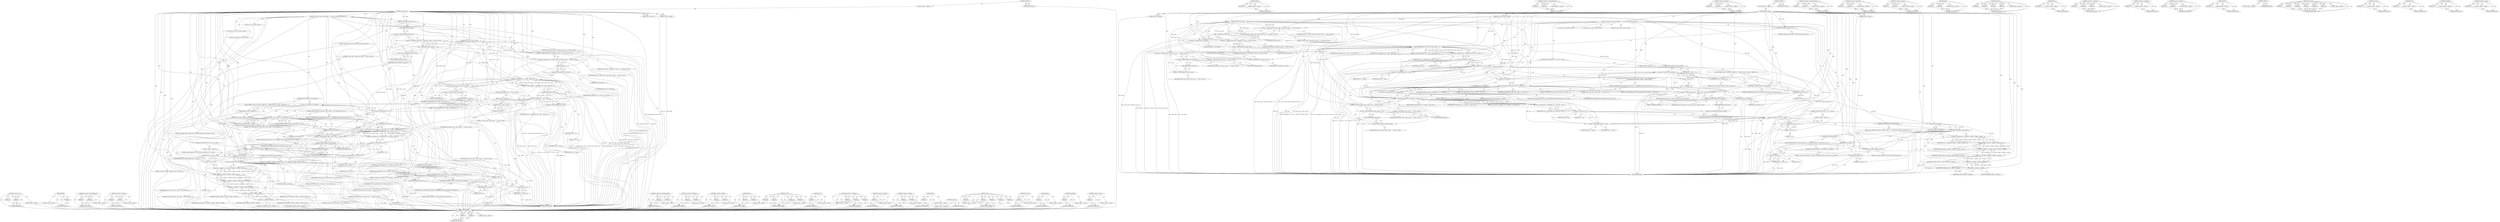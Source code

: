 digraph "&lt;operator&gt;.minus" {
vulnerable_281 [label=<(METHOD,&lt;operator&gt;.or)>];
vulnerable_282 [label=<(PARAM,p1)>];
vulnerable_283 [label=<(PARAM,p2)>];
vulnerable_284 [label=<(BLOCK,&lt;empty&gt;,&lt;empty&gt;)>];
vulnerable_285 [label=<(METHOD_RETURN,ANY)>];
vulnerable_260 [label=<(METHOD,WARN)>];
vulnerable_261 [label=<(PARAM,p1)>];
vulnerable_262 [label=<(BLOCK,&lt;empty&gt;,&lt;empty&gt;)>];
vulnerable_263 [label=<(METHOD_RETURN,ANY)>];
vulnerable_213 [label=<(METHOD,&lt;operator&gt;.indirectFieldAccess)>];
vulnerable_214 [label=<(PARAM,p1)>];
vulnerable_215 [label=<(PARAM,p2)>];
vulnerable_216 [label=<(BLOCK,&lt;empty&gt;,&lt;empty&gt;)>];
vulnerable_217 [label=<(METHOD_RETURN,ANY)>];
vulnerable_238 [label=<(METHOD,&lt;operator&gt;.lessThan)>];
vulnerable_239 [label=<(PARAM,p1)>];
vulnerable_240 [label=<(PARAM,p2)>];
vulnerable_241 [label=<(BLOCK,&lt;empty&gt;,&lt;empty&gt;)>];
vulnerable_242 [label=<(METHOD_RETURN,ANY)>];
vulnerable_6 [label=<(METHOD,&lt;global&gt;)<SUB>1</SUB>>];
vulnerable_7 [label=<(BLOCK,&lt;empty&gt;,&lt;empty&gt;)<SUB>1</SUB>>];
vulnerable_8 [label=<(METHOD,mount_autodev)<SUB>1</SUB>>];
vulnerable_9 [label=<(PARAM,const char *name)<SUB>1</SUB>>];
vulnerable_10 [label=<(PARAM,const struct lxc_rootfs *rootfs)<SUB>1</SUB>>];
vulnerable_11 [label=<(PARAM,const char *lxcpath)<SUB>1</SUB>>];
vulnerable_12 [label=<(BLOCK,{
	int ret;
	size_t clen;
	char *path;

	INFO(&quot;...,{
	int ret;
	size_t clen;
	char *path;

	INFO(&quot;...)<SUB>2</SUB>>];
vulnerable_13 [label="<(LOCAL,int ret: int)<SUB>3</SUB>>"];
vulnerable_14 [label="<(LOCAL,size_t clen: size_t)<SUB>4</SUB>>"];
vulnerable_15 [label="<(LOCAL,char* path: char*)<SUB>5</SUB>>"];
vulnerable_16 [label=<(INFO,INFO(&quot;Mounting container /dev&quot;))<SUB>7</SUB>>];
vulnerable_17 [label=<(LITERAL,&quot;Mounting container /dev&quot;,INFO(&quot;Mounting container /dev&quot;))<SUB>7</SUB>>];
vulnerable_18 [label="<(&lt;operator&gt;.assignment,clen = (rootfs-&gt;path ? strlen(rootfs-&gt;mount) : ...)<SUB>10</SUB>>"];
vulnerable_19 [label="<(IDENTIFIER,clen,clen = (rootfs-&gt;path ? strlen(rootfs-&gt;mount) : ...)<SUB>10</SUB>>"];
vulnerable_20 [label="<(&lt;operator&gt;.addition,(rootfs-&gt;path ? strlen(rootfs-&gt;mount) : 0) + 9)<SUB>10</SUB>>"];
vulnerable_21 [label="<(&lt;operator&gt;.conditional,rootfs-&gt;path ? strlen(rootfs-&gt;mount) : 0)<SUB>10</SUB>>"];
vulnerable_22 [label=<(&lt;operator&gt;.indirectFieldAccess,rootfs-&gt;path)<SUB>10</SUB>>];
vulnerable_23 [label="<(IDENTIFIER,rootfs,rootfs-&gt;path ? strlen(rootfs-&gt;mount) : 0)<SUB>10</SUB>>"];
vulnerable_24 [label=<(FIELD_IDENTIFIER,path,path)<SUB>10</SUB>>];
vulnerable_25 [label=<(strlen,strlen(rootfs-&gt;mount))<SUB>10</SUB>>];
vulnerable_26 [label=<(&lt;operator&gt;.indirectFieldAccess,rootfs-&gt;mount)<SUB>10</SUB>>];
vulnerable_27 [label=<(IDENTIFIER,rootfs,strlen(rootfs-&gt;mount))<SUB>10</SUB>>];
vulnerable_28 [label=<(FIELD_IDENTIFIER,mount,mount)<SUB>10</SUB>>];
vulnerable_29 [label="<(LITERAL,0,rootfs-&gt;path ? strlen(rootfs-&gt;mount) : 0)<SUB>10</SUB>>"];
vulnerable_30 [label="<(LITERAL,9,(rootfs-&gt;path ? strlen(rootfs-&gt;mount) : 0) + 9)<SUB>10</SUB>>"];
vulnerable_31 [label=<(&lt;operator&gt;.assignment,path = alloca(clen))<SUB>11</SUB>>];
vulnerable_32 [label=<(IDENTIFIER,path,path = alloca(clen))<SUB>11</SUB>>];
vulnerable_33 [label=<(alloca,alloca(clen))<SUB>11</SUB>>];
vulnerable_34 [label=<(IDENTIFIER,clen,alloca(clen))<SUB>11</SUB>>];
vulnerable_35 [label=<(&lt;operator&gt;.assignment,ret = snprintf(path, clen, &quot;%s/dev&quot;, rootfs-&gt;pa...)<SUB>13</SUB>>];
vulnerable_36 [label=<(IDENTIFIER,ret,ret = snprintf(path, clen, &quot;%s/dev&quot;, rootfs-&gt;pa...)<SUB>13</SUB>>];
vulnerable_37 [label=<(snprintf,snprintf(path, clen, &quot;%s/dev&quot;, rootfs-&gt;path ? r...)<SUB>13</SUB>>];
vulnerable_38 [label=<(IDENTIFIER,path,snprintf(path, clen, &quot;%s/dev&quot;, rootfs-&gt;path ? r...)<SUB>13</SUB>>];
vulnerable_39 [label=<(IDENTIFIER,clen,snprintf(path, clen, &quot;%s/dev&quot;, rootfs-&gt;path ? r...)<SUB>13</SUB>>];
vulnerable_40 [label=<(LITERAL,&quot;%s/dev&quot;,snprintf(path, clen, &quot;%s/dev&quot;, rootfs-&gt;path ? r...)<SUB>13</SUB>>];
vulnerable_41 [label="<(&lt;operator&gt;.conditional,rootfs-&gt;path ? rootfs-&gt;mount : &quot;&quot;)<SUB>13</SUB>>"];
vulnerable_42 [label=<(&lt;operator&gt;.indirectFieldAccess,rootfs-&gt;path)<SUB>13</SUB>>];
vulnerable_43 [label="<(IDENTIFIER,rootfs,rootfs-&gt;path ? rootfs-&gt;mount : &quot;&quot;)<SUB>13</SUB>>"];
vulnerable_44 [label=<(FIELD_IDENTIFIER,path,path)<SUB>13</SUB>>];
vulnerable_45 [label=<(&lt;operator&gt;.indirectFieldAccess,rootfs-&gt;mount)<SUB>13</SUB>>];
vulnerable_46 [label="<(IDENTIFIER,rootfs,rootfs-&gt;path ? rootfs-&gt;mount : &quot;&quot;)<SUB>13</SUB>>"];
vulnerable_47 [label=<(FIELD_IDENTIFIER,mount,mount)<SUB>13</SUB>>];
vulnerable_48 [label="<(LITERAL,&quot;&quot;,rootfs-&gt;path ? rootfs-&gt;mount : &quot;&quot;)<SUB>13</SUB>>"];
vulnerable_49 [label=<(CONTROL_STRUCTURE,IF,if (ret &lt; 0 || ret &gt;= clen))<SUB>14</SUB>>];
vulnerable_50 [label=<(&lt;operator&gt;.logicalOr,ret &lt; 0 || ret &gt;= clen)<SUB>14</SUB>>];
vulnerable_51 [label=<(&lt;operator&gt;.lessThan,ret &lt; 0)<SUB>14</SUB>>];
vulnerable_52 [label=<(IDENTIFIER,ret,ret &lt; 0)<SUB>14</SUB>>];
vulnerable_53 [label=<(LITERAL,0,ret &lt; 0)<SUB>14</SUB>>];
vulnerable_54 [label=<(&lt;operator&gt;.greaterEqualsThan,ret &gt;= clen)<SUB>14</SUB>>];
vulnerable_55 [label=<(IDENTIFIER,ret,ret &gt;= clen)<SUB>14</SUB>>];
vulnerable_56 [label=<(IDENTIFIER,clen,ret &gt;= clen)<SUB>14</SUB>>];
vulnerable_57 [label=<(BLOCK,&lt;empty&gt;,&lt;empty&gt;)<SUB>15</SUB>>];
vulnerable_58 [label=<(RETURN,return -1;,return -1;)<SUB>15</SUB>>];
vulnerable_59 [label=<(&lt;operator&gt;.minus,-1)<SUB>15</SUB>>];
vulnerable_60 [label=<(LITERAL,1,-1)<SUB>15</SUB>>];
vulnerable_61 [label=<(CONTROL_STRUCTURE,IF,if (!dir_exists(path)))<SUB>17</SUB>>];
vulnerable_62 [label=<(&lt;operator&gt;.logicalNot,!dir_exists(path))<SUB>17</SUB>>];
vulnerable_63 [label=<(dir_exists,dir_exists(path))<SUB>17</SUB>>];
vulnerable_64 [label=<(IDENTIFIER,path,dir_exists(path))<SUB>17</SUB>>];
vulnerable_65 [label=<(BLOCK,{
		WARN(&quot;No /dev in container.&quot;);
		WARN(&quot;Proc...,{
		WARN(&quot;No /dev in container.&quot;);
		WARN(&quot;Proc...)<SUB>17</SUB>>];
vulnerable_66 [label=<(WARN,WARN(&quot;No /dev in container.&quot;))<SUB>18</SUB>>];
vulnerable_67 [label=<(LITERAL,&quot;No /dev in container.&quot;,WARN(&quot;No /dev in container.&quot;))<SUB>18</SUB>>];
vulnerable_68 [label=<(WARN,WARN(&quot;Proceeding without autodev setup&quot;))<SUB>19</SUB>>];
vulnerable_69 [label=<(LITERAL,&quot;Proceeding without autodev setup&quot;,WARN(&quot;Proceeding without autodev setup&quot;))<SUB>19</SUB>>];
vulnerable_70 [label=<(RETURN,return 0;,return 0;)<SUB>20</SUB>>];
vulnerable_71 [label=<(LITERAL,0,return 0;)<SUB>20</SUB>>];
vulnerable_72 [label=<(CONTROL_STRUCTURE,IF,if (mount(&quot;none&quot;, path, &quot;tmpfs&quot;, 0, &quot;size=100000,mode=755&quot;)))<SUB>23</SUB>>];
vulnerable_73 [label=<(mount,mount(&quot;none&quot;, path, &quot;tmpfs&quot;, 0, &quot;size=100000,mo...)<SUB>23</SUB>>];
vulnerable_74 [label=<(LITERAL,&quot;none&quot;,mount(&quot;none&quot;, path, &quot;tmpfs&quot;, 0, &quot;size=100000,mo...)<SUB>23</SUB>>];
vulnerable_75 [label=<(IDENTIFIER,path,mount(&quot;none&quot;, path, &quot;tmpfs&quot;, 0, &quot;size=100000,mo...)<SUB>23</SUB>>];
vulnerable_76 [label=<(LITERAL,&quot;tmpfs&quot;,mount(&quot;none&quot;, path, &quot;tmpfs&quot;, 0, &quot;size=100000,mo...)<SUB>23</SUB>>];
vulnerable_77 [label=<(LITERAL,0,mount(&quot;none&quot;, path, &quot;tmpfs&quot;, 0, &quot;size=100000,mo...)<SUB>23</SUB>>];
vulnerable_78 [label=<(LITERAL,&quot;size=100000,mode=755&quot;,mount(&quot;none&quot;, path, &quot;tmpfs&quot;, 0, &quot;size=100000,mo...)<SUB>23</SUB>>];
vulnerable_79 [label=<(BLOCK,{
 		SYSERROR(&quot;Failed mounting tmpfs onto %s\n&quot;...,{
 		SYSERROR(&quot;Failed mounting tmpfs onto %s\n&quot;...)<SUB>23</SUB>>];
vulnerable_80 [label=<(SYSERROR,SYSERROR(&quot;Failed mounting tmpfs onto %s\n&quot;, path))<SUB>24</SUB>>];
vulnerable_81 [label=<(LITERAL,&quot;Failed mounting tmpfs onto %s\n&quot;,SYSERROR(&quot;Failed mounting tmpfs onto %s\n&quot;, path))<SUB>24</SUB>>];
vulnerable_82 [label=<(IDENTIFIER,path,SYSERROR(&quot;Failed mounting tmpfs onto %s\n&quot;, path))<SUB>24</SUB>>];
vulnerable_83 [label=<(RETURN,return false;,return false;)<SUB>25</SUB>>];
vulnerable_84 [label=<(LITERAL,false,return false;)<SUB>25</SUB>>];
vulnerable_85 [label=<(INFO,INFO(&quot;Mounted tmpfs onto %s&quot;,  path))<SUB>28</SUB>>];
vulnerable_86 [label=<(LITERAL,&quot;Mounted tmpfs onto %s&quot;,INFO(&quot;Mounted tmpfs onto %s&quot;,  path))<SUB>28</SUB>>];
vulnerable_87 [label=<(IDENTIFIER,path,INFO(&quot;Mounted tmpfs onto %s&quot;,  path))<SUB>28</SUB>>];
vulnerable_88 [label=<(&lt;operator&gt;.assignment,ret = snprintf(path, clen, &quot;%s/dev/pts&quot;, rootfs...)<SUB>30</SUB>>];
vulnerable_89 [label=<(IDENTIFIER,ret,ret = snprintf(path, clen, &quot;%s/dev/pts&quot;, rootfs...)<SUB>30</SUB>>];
vulnerable_90 [label=<(snprintf,snprintf(path, clen, &quot;%s/dev/pts&quot;, rootfs-&gt;path...)<SUB>30</SUB>>];
vulnerable_91 [label=<(IDENTIFIER,path,snprintf(path, clen, &quot;%s/dev/pts&quot;, rootfs-&gt;path...)<SUB>30</SUB>>];
vulnerable_92 [label=<(IDENTIFIER,clen,snprintf(path, clen, &quot;%s/dev/pts&quot;, rootfs-&gt;path...)<SUB>30</SUB>>];
vulnerable_93 [label=<(LITERAL,&quot;%s/dev/pts&quot;,snprintf(path, clen, &quot;%s/dev/pts&quot;, rootfs-&gt;path...)<SUB>30</SUB>>];
vulnerable_94 [label="<(&lt;operator&gt;.conditional,rootfs-&gt;path ? rootfs-&gt;mount : &quot;&quot;)<SUB>30</SUB>>"];
vulnerable_95 [label=<(&lt;operator&gt;.indirectFieldAccess,rootfs-&gt;path)<SUB>30</SUB>>];
vulnerable_96 [label="<(IDENTIFIER,rootfs,rootfs-&gt;path ? rootfs-&gt;mount : &quot;&quot;)<SUB>30</SUB>>"];
vulnerable_97 [label=<(FIELD_IDENTIFIER,path,path)<SUB>30</SUB>>];
vulnerable_98 [label=<(&lt;operator&gt;.indirectFieldAccess,rootfs-&gt;mount)<SUB>30</SUB>>];
vulnerable_99 [label="<(IDENTIFIER,rootfs,rootfs-&gt;path ? rootfs-&gt;mount : &quot;&quot;)<SUB>30</SUB>>"];
vulnerable_100 [label=<(FIELD_IDENTIFIER,mount,mount)<SUB>30</SUB>>];
vulnerable_101 [label="<(LITERAL,&quot;&quot;,rootfs-&gt;path ? rootfs-&gt;mount : &quot;&quot;)<SUB>30</SUB>>"];
vulnerable_102 [label=<(CONTROL_STRUCTURE,IF,if (ret &lt; 0 || ret &gt;= clen))<SUB>31</SUB>>];
vulnerable_103 [label=<(&lt;operator&gt;.logicalOr,ret &lt; 0 || ret &gt;= clen)<SUB>31</SUB>>];
vulnerable_104 [label=<(&lt;operator&gt;.lessThan,ret &lt; 0)<SUB>31</SUB>>];
vulnerable_105 [label=<(IDENTIFIER,ret,ret &lt; 0)<SUB>31</SUB>>];
vulnerable_106 [label=<(LITERAL,0,ret &lt; 0)<SUB>31</SUB>>];
vulnerable_107 [label=<(&lt;operator&gt;.greaterEqualsThan,ret &gt;= clen)<SUB>31</SUB>>];
vulnerable_108 [label=<(IDENTIFIER,ret,ret &gt;= clen)<SUB>31</SUB>>];
vulnerable_109 [label=<(IDENTIFIER,clen,ret &gt;= clen)<SUB>31</SUB>>];
vulnerable_110 [label=<(BLOCK,&lt;empty&gt;,&lt;empty&gt;)<SUB>32</SUB>>];
vulnerable_111 [label=<(RETURN,return -1;,return -1;)<SUB>32</SUB>>];
vulnerable_112 [label=<(&lt;operator&gt;.minus,-1)<SUB>32</SUB>>];
vulnerable_113 [label=<(LITERAL,1,-1)<SUB>32</SUB>>];
vulnerable_114 [label=<(CONTROL_STRUCTURE,IF,if (!dir_exists(path)))<SUB>38</SUB>>];
vulnerable_115 [label=<(&lt;operator&gt;.logicalNot,!dir_exists(path))<SUB>38</SUB>>];
vulnerable_116 [label=<(dir_exists,dir_exists(path))<SUB>38</SUB>>];
vulnerable_117 [label=<(IDENTIFIER,path,dir_exists(path))<SUB>38</SUB>>];
vulnerable_118 [label=<(BLOCK,{
		ret = mkdir(path, S_IRWXU | S_IRGRP | S_IXG...,{
		ret = mkdir(path, S_IRWXU | S_IRGRP | S_IXG...)<SUB>38</SUB>>];
vulnerable_119 [label=<(&lt;operator&gt;.assignment,ret = mkdir(path, S_IRWXU | S_IRGRP | S_IXGRP |...)<SUB>39</SUB>>];
vulnerable_120 [label=<(IDENTIFIER,ret,ret = mkdir(path, S_IRWXU | S_IRGRP | S_IXGRP |...)<SUB>39</SUB>>];
vulnerable_121 [label=<(mkdir,mkdir(path, S_IRWXU | S_IRGRP | S_IXGRP | S_IRO...)<SUB>39</SUB>>];
vulnerable_122 [label=<(IDENTIFIER,path,mkdir(path, S_IRWXU | S_IRGRP | S_IXGRP | S_IRO...)<SUB>39</SUB>>];
vulnerable_123 [label=<(&lt;operator&gt;.or,S_IRWXU | S_IRGRP | S_IXGRP | S_IROTH | S_IXOTH)<SUB>39</SUB>>];
vulnerable_124 [label=<(&lt;operator&gt;.or,S_IRWXU | S_IRGRP | S_IXGRP | S_IROTH)<SUB>39</SUB>>];
vulnerable_125 [label=<(&lt;operator&gt;.or,S_IRWXU | S_IRGRP | S_IXGRP)<SUB>39</SUB>>];
vulnerable_126 [label=<(&lt;operator&gt;.or,S_IRWXU | S_IRGRP)<SUB>39</SUB>>];
vulnerable_127 [label=<(IDENTIFIER,S_IRWXU,S_IRWXU | S_IRGRP)<SUB>39</SUB>>];
vulnerable_128 [label=<(IDENTIFIER,S_IRGRP,S_IRWXU | S_IRGRP)<SUB>39</SUB>>];
vulnerable_129 [label=<(IDENTIFIER,S_IXGRP,S_IRWXU | S_IRGRP | S_IXGRP)<SUB>39</SUB>>];
vulnerable_130 [label=<(IDENTIFIER,S_IROTH,S_IRWXU | S_IRGRP | S_IXGRP | S_IROTH)<SUB>39</SUB>>];
vulnerable_131 [label=<(IDENTIFIER,S_IXOTH,S_IRWXU | S_IRGRP | S_IXGRP | S_IROTH | S_IXOTH)<SUB>39</SUB>>];
vulnerable_132 [label=<(CONTROL_STRUCTURE,IF,if (ret))<SUB>40</SUB>>];
vulnerable_133 [label=<(IDENTIFIER,ret,if (ret))<SUB>40</SUB>>];
vulnerable_134 [label=<(BLOCK,{
			SYSERROR(&quot;Failed to create /dev/pts in con...,{
			SYSERROR(&quot;Failed to create /dev/pts in con...)<SUB>40</SUB>>];
vulnerable_135 [label=<(SYSERROR,SYSERROR(&quot;Failed to create /dev/pts in container&quot;))<SUB>41</SUB>>];
vulnerable_136 [label=<(LITERAL,&quot;Failed to create /dev/pts in container&quot;,SYSERROR(&quot;Failed to create /dev/pts in container&quot;))<SUB>41</SUB>>];
vulnerable_137 [label=<(RETURN,return -1;,return -1;)<SUB>42</SUB>>];
vulnerable_138 [label=<(&lt;operator&gt;.minus,-1)<SUB>42</SUB>>];
vulnerable_139 [label=<(LITERAL,1,-1)<SUB>42</SUB>>];
vulnerable_140 [label=<(INFO,INFO(&quot;Mounted container /dev&quot;))<SUB>46</SUB>>];
vulnerable_141 [label=<(LITERAL,&quot;Mounted container /dev&quot;,INFO(&quot;Mounted container /dev&quot;))<SUB>46</SUB>>];
vulnerable_142 [label=<(RETURN,return 0;,return 0;)<SUB>47</SUB>>];
vulnerable_143 [label=<(LITERAL,0,return 0;)<SUB>47</SUB>>];
vulnerable_144 [label=<(METHOD_RETURN,int)<SUB>1</SUB>>];
vulnerable_146 [label=<(METHOD_RETURN,ANY)<SUB>1</SUB>>];
vulnerable_243 [label=<(METHOD,&lt;operator&gt;.greaterEqualsThan)>];
vulnerable_244 [label=<(PARAM,p1)>];
vulnerable_245 [label=<(PARAM,p2)>];
vulnerable_246 [label=<(BLOCK,&lt;empty&gt;,&lt;empty&gt;)>];
vulnerable_247 [label=<(METHOD_RETURN,ANY)>];
vulnerable_197 [label=<(METHOD,&lt;operator&gt;.assignment)>];
vulnerable_198 [label=<(PARAM,p1)>];
vulnerable_199 [label=<(PARAM,p2)>];
vulnerable_200 [label=<(BLOCK,&lt;empty&gt;,&lt;empty&gt;)>];
vulnerable_201 [label=<(METHOD_RETURN,ANY)>];
vulnerable_233 [label=<(METHOD,&lt;operator&gt;.logicalOr)>];
vulnerable_234 [label=<(PARAM,p1)>];
vulnerable_235 [label=<(PARAM,p2)>];
vulnerable_236 [label=<(BLOCK,&lt;empty&gt;,&lt;empty&gt;)>];
vulnerable_237 [label=<(METHOD_RETURN,ANY)>];
vulnerable_276 [label=<(METHOD,mkdir)>];
vulnerable_277 [label=<(PARAM,p1)>];
vulnerable_278 [label=<(PARAM,p2)>];
vulnerable_279 [label=<(BLOCK,&lt;empty&gt;,&lt;empty&gt;)>];
vulnerable_280 [label=<(METHOD_RETURN,ANY)>];
vulnerable_226 [label=<(METHOD,snprintf)>];
vulnerable_227 [label=<(PARAM,p1)>];
vulnerable_228 [label=<(PARAM,p2)>];
vulnerable_229 [label=<(PARAM,p3)>];
vulnerable_230 [label=<(PARAM,p4)>];
vulnerable_231 [label=<(BLOCK,&lt;empty&gt;,&lt;empty&gt;)>];
vulnerable_232 [label=<(METHOD_RETURN,ANY)>];
vulnerable_222 [label=<(METHOD,alloca)>];
vulnerable_223 [label=<(PARAM,p1)>];
vulnerable_224 [label=<(BLOCK,&lt;empty&gt;,&lt;empty&gt;)>];
vulnerable_225 [label=<(METHOD_RETURN,ANY)>];
vulnerable_207 [label=<(METHOD,&lt;operator&gt;.conditional)>];
vulnerable_208 [label=<(PARAM,p1)>];
vulnerable_209 [label=<(PARAM,p2)>];
vulnerable_210 [label=<(PARAM,p3)>];
vulnerable_211 [label=<(BLOCK,&lt;empty&gt;,&lt;empty&gt;)>];
vulnerable_212 [label=<(METHOD_RETURN,ANY)>];
vulnerable_252 [label=<(METHOD,&lt;operator&gt;.logicalNot)>];
vulnerable_253 [label=<(PARAM,p1)>];
vulnerable_254 [label=<(BLOCK,&lt;empty&gt;,&lt;empty&gt;)>];
vulnerable_255 [label=<(METHOD_RETURN,ANY)>];
vulnerable_202 [label=<(METHOD,&lt;operator&gt;.addition)>];
vulnerable_203 [label=<(PARAM,p1)>];
vulnerable_204 [label=<(PARAM,p2)>];
vulnerable_205 [label=<(BLOCK,&lt;empty&gt;,&lt;empty&gt;)>];
vulnerable_206 [label=<(METHOD_RETURN,ANY)>];
vulnerable_193 [label=<(METHOD,INFO)>];
vulnerable_194 [label=<(PARAM,p1)>];
vulnerable_195 [label=<(BLOCK,&lt;empty&gt;,&lt;empty&gt;)>];
vulnerable_196 [label=<(METHOD_RETURN,ANY)>];
vulnerable_187 [label=<(METHOD,&lt;global&gt;)<SUB>1</SUB>>];
vulnerable_188 [label=<(BLOCK,&lt;empty&gt;,&lt;empty&gt;)>];
vulnerable_189 [label=<(METHOD_RETURN,ANY)>];
vulnerable_264 [label=<(METHOD,mount)>];
vulnerable_265 [label=<(PARAM,p1)>];
vulnerable_266 [label=<(PARAM,p2)>];
vulnerable_267 [label=<(PARAM,p3)>];
vulnerable_268 [label=<(PARAM,p4)>];
vulnerable_269 [label=<(PARAM,p5)>];
vulnerable_270 [label=<(BLOCK,&lt;empty&gt;,&lt;empty&gt;)>];
vulnerable_271 [label=<(METHOD_RETURN,ANY)>];
vulnerable_256 [label=<(METHOD,dir_exists)>];
vulnerable_257 [label=<(PARAM,p1)>];
vulnerable_258 [label=<(BLOCK,&lt;empty&gt;,&lt;empty&gt;)>];
vulnerable_259 [label=<(METHOD_RETURN,ANY)>];
vulnerable_218 [label=<(METHOD,strlen)>];
vulnerable_219 [label=<(PARAM,p1)>];
vulnerable_220 [label=<(BLOCK,&lt;empty&gt;,&lt;empty&gt;)>];
vulnerable_221 [label=<(METHOD_RETURN,ANY)>];
vulnerable_272 [label=<(METHOD,SYSERROR)>];
vulnerable_273 [label=<(PARAM,p1)>];
vulnerable_274 [label=<(BLOCK,&lt;empty&gt;,&lt;empty&gt;)>];
vulnerable_275 [label=<(METHOD_RETURN,ANY)>];
vulnerable_248 [label=<(METHOD,&lt;operator&gt;.minus)>];
vulnerable_249 [label=<(PARAM,p1)>];
vulnerable_250 [label=<(BLOCK,&lt;empty&gt;,&lt;empty&gt;)>];
vulnerable_251 [label=<(METHOD_RETURN,ANY)>];
fixed_290 [label=<(METHOD,&lt;operator&gt;.or)>];
fixed_291 [label=<(PARAM,p1)>];
fixed_292 [label=<(PARAM,p2)>];
fixed_293 [label=<(BLOCK,&lt;empty&gt;,&lt;empty&gt;)>];
fixed_294 [label=<(METHOD_RETURN,ANY)>];
fixed_268 [label=<(METHOD,WARN)>];
fixed_269 [label=<(PARAM,p1)>];
fixed_270 [label=<(BLOCK,&lt;empty&gt;,&lt;empty&gt;)>];
fixed_271 [label=<(METHOD_RETURN,ANY)>];
fixed_221 [label=<(METHOD,&lt;operator&gt;.indirectFieldAccess)>];
fixed_222 [label=<(PARAM,p1)>];
fixed_223 [label=<(PARAM,p2)>];
fixed_224 [label=<(BLOCK,&lt;empty&gt;,&lt;empty&gt;)>];
fixed_225 [label=<(METHOD_RETURN,ANY)>];
fixed_246 [label=<(METHOD,&lt;operator&gt;.lessThan)>];
fixed_247 [label=<(PARAM,p1)>];
fixed_248 [label=<(PARAM,p2)>];
fixed_249 [label=<(BLOCK,&lt;empty&gt;,&lt;empty&gt;)>];
fixed_250 [label=<(METHOD_RETURN,ANY)>];
fixed_6 [label=<(METHOD,&lt;global&gt;)<SUB>1</SUB>>];
fixed_7 [label=<(BLOCK,&lt;empty&gt;,&lt;empty&gt;)<SUB>1</SUB>>];
fixed_8 [label=<(METHOD,mount_autodev)<SUB>1</SUB>>];
fixed_9 [label=<(PARAM,const char *name)<SUB>1</SUB>>];
fixed_10 [label=<(PARAM,const struct lxc_rootfs *rootfs)<SUB>1</SUB>>];
fixed_11 [label=<(PARAM,const char *lxcpath)<SUB>1</SUB>>];
fixed_12 [label=<(BLOCK,{
	int ret;
	size_t clen;
	char *path;

	INFO(&quot;...,{
	int ret;
	size_t clen;
	char *path;

	INFO(&quot;...)<SUB>2</SUB>>];
fixed_13 [label="<(LOCAL,int ret: int)<SUB>3</SUB>>"];
fixed_14 [label="<(LOCAL,size_t clen: size_t)<SUB>4</SUB>>"];
fixed_15 [label="<(LOCAL,char* path: char*)<SUB>5</SUB>>"];
fixed_16 [label=<(INFO,INFO(&quot;Mounting container /dev&quot;))<SUB>7</SUB>>];
fixed_17 [label=<(LITERAL,&quot;Mounting container /dev&quot;,INFO(&quot;Mounting container /dev&quot;))<SUB>7</SUB>>];
fixed_18 [label="<(&lt;operator&gt;.assignment,clen = (rootfs-&gt;path ? strlen(rootfs-&gt;mount) : ...)<SUB>10</SUB>>"];
fixed_19 [label="<(IDENTIFIER,clen,clen = (rootfs-&gt;path ? strlen(rootfs-&gt;mount) : ...)<SUB>10</SUB>>"];
fixed_20 [label="<(&lt;operator&gt;.addition,(rootfs-&gt;path ? strlen(rootfs-&gt;mount) : 0) + 9)<SUB>10</SUB>>"];
fixed_21 [label="<(&lt;operator&gt;.conditional,rootfs-&gt;path ? strlen(rootfs-&gt;mount) : 0)<SUB>10</SUB>>"];
fixed_22 [label=<(&lt;operator&gt;.indirectFieldAccess,rootfs-&gt;path)<SUB>10</SUB>>];
fixed_23 [label="<(IDENTIFIER,rootfs,rootfs-&gt;path ? strlen(rootfs-&gt;mount) : 0)<SUB>10</SUB>>"];
fixed_24 [label=<(FIELD_IDENTIFIER,path,path)<SUB>10</SUB>>];
fixed_25 [label=<(strlen,strlen(rootfs-&gt;mount))<SUB>10</SUB>>];
fixed_26 [label=<(&lt;operator&gt;.indirectFieldAccess,rootfs-&gt;mount)<SUB>10</SUB>>];
fixed_27 [label=<(IDENTIFIER,rootfs,strlen(rootfs-&gt;mount))<SUB>10</SUB>>];
fixed_28 [label=<(FIELD_IDENTIFIER,mount,mount)<SUB>10</SUB>>];
fixed_29 [label="<(LITERAL,0,rootfs-&gt;path ? strlen(rootfs-&gt;mount) : 0)<SUB>10</SUB>>"];
fixed_30 [label="<(LITERAL,9,(rootfs-&gt;path ? strlen(rootfs-&gt;mount) : 0) + 9)<SUB>10</SUB>>"];
fixed_31 [label=<(&lt;operator&gt;.assignment,path = alloca(clen))<SUB>11</SUB>>];
fixed_32 [label=<(IDENTIFIER,path,path = alloca(clen))<SUB>11</SUB>>];
fixed_33 [label=<(alloca,alloca(clen))<SUB>11</SUB>>];
fixed_34 [label=<(IDENTIFIER,clen,alloca(clen))<SUB>11</SUB>>];
fixed_35 [label=<(&lt;operator&gt;.assignment,ret = snprintf(path, clen, &quot;%s/dev&quot;, rootfs-&gt;pa...)<SUB>13</SUB>>];
fixed_36 [label=<(IDENTIFIER,ret,ret = snprintf(path, clen, &quot;%s/dev&quot;, rootfs-&gt;pa...)<SUB>13</SUB>>];
fixed_37 [label=<(snprintf,snprintf(path, clen, &quot;%s/dev&quot;, rootfs-&gt;path ? r...)<SUB>13</SUB>>];
fixed_38 [label=<(IDENTIFIER,path,snprintf(path, clen, &quot;%s/dev&quot;, rootfs-&gt;path ? r...)<SUB>13</SUB>>];
fixed_39 [label=<(IDENTIFIER,clen,snprintf(path, clen, &quot;%s/dev&quot;, rootfs-&gt;path ? r...)<SUB>13</SUB>>];
fixed_40 [label=<(LITERAL,&quot;%s/dev&quot;,snprintf(path, clen, &quot;%s/dev&quot;, rootfs-&gt;path ? r...)<SUB>13</SUB>>];
fixed_41 [label="<(&lt;operator&gt;.conditional,rootfs-&gt;path ? rootfs-&gt;mount : &quot;&quot;)<SUB>13</SUB>>"];
fixed_42 [label=<(&lt;operator&gt;.indirectFieldAccess,rootfs-&gt;path)<SUB>13</SUB>>];
fixed_43 [label="<(IDENTIFIER,rootfs,rootfs-&gt;path ? rootfs-&gt;mount : &quot;&quot;)<SUB>13</SUB>>"];
fixed_44 [label=<(FIELD_IDENTIFIER,path,path)<SUB>13</SUB>>];
fixed_45 [label=<(&lt;operator&gt;.indirectFieldAccess,rootfs-&gt;mount)<SUB>13</SUB>>];
fixed_46 [label="<(IDENTIFIER,rootfs,rootfs-&gt;path ? rootfs-&gt;mount : &quot;&quot;)<SUB>13</SUB>>"];
fixed_47 [label=<(FIELD_IDENTIFIER,mount,mount)<SUB>13</SUB>>];
fixed_48 [label="<(LITERAL,&quot;&quot;,rootfs-&gt;path ? rootfs-&gt;mount : &quot;&quot;)<SUB>13</SUB>>"];
fixed_49 [label=<(CONTROL_STRUCTURE,IF,if (ret &lt; 0 || ret &gt;= clen))<SUB>14</SUB>>];
fixed_50 [label=<(&lt;operator&gt;.logicalOr,ret &lt; 0 || ret &gt;= clen)<SUB>14</SUB>>];
fixed_51 [label=<(&lt;operator&gt;.lessThan,ret &lt; 0)<SUB>14</SUB>>];
fixed_52 [label=<(IDENTIFIER,ret,ret &lt; 0)<SUB>14</SUB>>];
fixed_53 [label=<(LITERAL,0,ret &lt; 0)<SUB>14</SUB>>];
fixed_54 [label=<(&lt;operator&gt;.greaterEqualsThan,ret &gt;= clen)<SUB>14</SUB>>];
fixed_55 [label=<(IDENTIFIER,ret,ret &gt;= clen)<SUB>14</SUB>>];
fixed_56 [label=<(IDENTIFIER,clen,ret &gt;= clen)<SUB>14</SUB>>];
fixed_57 [label=<(BLOCK,&lt;empty&gt;,&lt;empty&gt;)<SUB>15</SUB>>];
fixed_58 [label=<(RETURN,return -1;,return -1;)<SUB>15</SUB>>];
fixed_59 [label=<(&lt;operator&gt;.minus,-1)<SUB>15</SUB>>];
fixed_60 [label=<(LITERAL,1,-1)<SUB>15</SUB>>];
fixed_61 [label=<(CONTROL_STRUCTURE,IF,if (!dir_exists(path)))<SUB>17</SUB>>];
fixed_62 [label=<(&lt;operator&gt;.logicalNot,!dir_exists(path))<SUB>17</SUB>>];
fixed_63 [label=<(dir_exists,dir_exists(path))<SUB>17</SUB>>];
fixed_64 [label=<(IDENTIFIER,path,dir_exists(path))<SUB>17</SUB>>];
fixed_65 [label=<(BLOCK,{
		WARN(&quot;No /dev in container.&quot;);
		WARN(&quot;Proc...,{
		WARN(&quot;No /dev in container.&quot;);
		WARN(&quot;Proc...)<SUB>17</SUB>>];
fixed_66 [label=<(WARN,WARN(&quot;No /dev in container.&quot;))<SUB>18</SUB>>];
fixed_67 [label=<(LITERAL,&quot;No /dev in container.&quot;,WARN(&quot;No /dev in container.&quot;))<SUB>18</SUB>>];
fixed_68 [label=<(WARN,WARN(&quot;Proceeding without autodev setup&quot;))<SUB>19</SUB>>];
fixed_69 [label=<(LITERAL,&quot;Proceeding without autodev setup&quot;,WARN(&quot;Proceeding without autodev setup&quot;))<SUB>19</SUB>>];
fixed_70 [label=<(RETURN,return 0;,return 0;)<SUB>20</SUB>>];
fixed_71 [label=<(LITERAL,0,return 0;)<SUB>20</SUB>>];
fixed_72 [label="<(CONTROL_STRUCTURE,IF,if (safe_mount(&quot;none&quot;, path, &quot;tmpfs&quot;, 0, &quot;size=100000,mode=755&quot;,
				rootfs-&gt;path ? rootfs-&gt;mount : NULL)))<SUB>23</SUB>>"];
fixed_73 [label=<(safe_mount,safe_mount(&quot;none&quot;, path, &quot;tmpfs&quot;, 0, &quot;size=1000...)<SUB>23</SUB>>];
fixed_74 [label=<(LITERAL,&quot;none&quot;,safe_mount(&quot;none&quot;, path, &quot;tmpfs&quot;, 0, &quot;size=1000...)<SUB>23</SUB>>];
fixed_75 [label=<(IDENTIFIER,path,safe_mount(&quot;none&quot;, path, &quot;tmpfs&quot;, 0, &quot;size=1000...)<SUB>23</SUB>>];
fixed_76 [label=<(LITERAL,&quot;tmpfs&quot;,safe_mount(&quot;none&quot;, path, &quot;tmpfs&quot;, 0, &quot;size=1000...)<SUB>23</SUB>>];
fixed_77 [label=<(LITERAL,0,safe_mount(&quot;none&quot;, path, &quot;tmpfs&quot;, 0, &quot;size=1000...)<SUB>23</SUB>>];
fixed_78 [label=<(LITERAL,&quot;size=100000,mode=755&quot;,safe_mount(&quot;none&quot;, path, &quot;tmpfs&quot;, 0, &quot;size=1000...)<SUB>23</SUB>>];
fixed_79 [label="<(&lt;operator&gt;.conditional,rootfs-&gt;path ? rootfs-&gt;mount : NULL)<SUB>24</SUB>>"];
fixed_80 [label=<(&lt;operator&gt;.indirectFieldAccess,rootfs-&gt;path)<SUB>24</SUB>>];
fixed_81 [label="<(IDENTIFIER,rootfs,rootfs-&gt;path ? rootfs-&gt;mount : NULL)<SUB>24</SUB>>"];
fixed_82 [label=<(FIELD_IDENTIFIER,path,path)<SUB>24</SUB>>];
fixed_83 [label=<(&lt;operator&gt;.indirectFieldAccess,rootfs-&gt;mount)<SUB>24</SUB>>];
fixed_84 [label="<(IDENTIFIER,rootfs,rootfs-&gt;path ? rootfs-&gt;mount : NULL)<SUB>24</SUB>>"];
fixed_85 [label=<(FIELD_IDENTIFIER,mount,mount)<SUB>24</SUB>>];
fixed_86 [label="<(IDENTIFIER,NULL,rootfs-&gt;path ? rootfs-&gt;mount : NULL)<SUB>24</SUB>>"];
fixed_87 [label=<(BLOCK,{
 		SYSERROR(&quot;Failed mounting tmpfs onto %s\n&quot;...,{
 		SYSERROR(&quot;Failed mounting tmpfs onto %s\n&quot;...)<SUB>24</SUB>>];
fixed_88 [label=<(SYSERROR,SYSERROR(&quot;Failed mounting tmpfs onto %s\n&quot;, path))<SUB>25</SUB>>];
fixed_89 [label=<(LITERAL,&quot;Failed mounting tmpfs onto %s\n&quot;,SYSERROR(&quot;Failed mounting tmpfs onto %s\n&quot;, path))<SUB>25</SUB>>];
fixed_90 [label=<(IDENTIFIER,path,SYSERROR(&quot;Failed mounting tmpfs onto %s\n&quot;, path))<SUB>25</SUB>>];
fixed_91 [label=<(RETURN,return false;,return false;)<SUB>26</SUB>>];
fixed_92 [label=<(LITERAL,false,return false;)<SUB>26</SUB>>];
fixed_93 [label=<(INFO,INFO(&quot;Mounted tmpfs onto %s&quot;,  path))<SUB>29</SUB>>];
fixed_94 [label=<(LITERAL,&quot;Mounted tmpfs onto %s&quot;,INFO(&quot;Mounted tmpfs onto %s&quot;,  path))<SUB>29</SUB>>];
fixed_95 [label=<(IDENTIFIER,path,INFO(&quot;Mounted tmpfs onto %s&quot;,  path))<SUB>29</SUB>>];
fixed_96 [label=<(&lt;operator&gt;.assignment,ret = snprintf(path, clen, &quot;%s/dev/pts&quot;, rootfs...)<SUB>31</SUB>>];
fixed_97 [label=<(IDENTIFIER,ret,ret = snprintf(path, clen, &quot;%s/dev/pts&quot;, rootfs...)<SUB>31</SUB>>];
fixed_98 [label=<(snprintf,snprintf(path, clen, &quot;%s/dev/pts&quot;, rootfs-&gt;path...)<SUB>31</SUB>>];
fixed_99 [label=<(IDENTIFIER,path,snprintf(path, clen, &quot;%s/dev/pts&quot;, rootfs-&gt;path...)<SUB>31</SUB>>];
fixed_100 [label=<(IDENTIFIER,clen,snprintf(path, clen, &quot;%s/dev/pts&quot;, rootfs-&gt;path...)<SUB>31</SUB>>];
fixed_101 [label=<(LITERAL,&quot;%s/dev/pts&quot;,snprintf(path, clen, &quot;%s/dev/pts&quot;, rootfs-&gt;path...)<SUB>31</SUB>>];
fixed_102 [label="<(&lt;operator&gt;.conditional,rootfs-&gt;path ? rootfs-&gt;mount : &quot;&quot;)<SUB>31</SUB>>"];
fixed_103 [label=<(&lt;operator&gt;.indirectFieldAccess,rootfs-&gt;path)<SUB>31</SUB>>];
fixed_104 [label="<(IDENTIFIER,rootfs,rootfs-&gt;path ? rootfs-&gt;mount : &quot;&quot;)<SUB>31</SUB>>"];
fixed_105 [label=<(FIELD_IDENTIFIER,path,path)<SUB>31</SUB>>];
fixed_106 [label=<(&lt;operator&gt;.indirectFieldAccess,rootfs-&gt;mount)<SUB>31</SUB>>];
fixed_107 [label="<(IDENTIFIER,rootfs,rootfs-&gt;path ? rootfs-&gt;mount : &quot;&quot;)<SUB>31</SUB>>"];
fixed_108 [label=<(FIELD_IDENTIFIER,mount,mount)<SUB>31</SUB>>];
fixed_109 [label="<(LITERAL,&quot;&quot;,rootfs-&gt;path ? rootfs-&gt;mount : &quot;&quot;)<SUB>31</SUB>>"];
fixed_110 [label=<(CONTROL_STRUCTURE,IF,if (ret &lt; 0 || ret &gt;= clen))<SUB>32</SUB>>];
fixed_111 [label=<(&lt;operator&gt;.logicalOr,ret &lt; 0 || ret &gt;= clen)<SUB>32</SUB>>];
fixed_112 [label=<(&lt;operator&gt;.lessThan,ret &lt; 0)<SUB>32</SUB>>];
fixed_113 [label=<(IDENTIFIER,ret,ret &lt; 0)<SUB>32</SUB>>];
fixed_114 [label=<(LITERAL,0,ret &lt; 0)<SUB>32</SUB>>];
fixed_115 [label=<(&lt;operator&gt;.greaterEqualsThan,ret &gt;= clen)<SUB>32</SUB>>];
fixed_116 [label=<(IDENTIFIER,ret,ret &gt;= clen)<SUB>32</SUB>>];
fixed_117 [label=<(IDENTIFIER,clen,ret &gt;= clen)<SUB>32</SUB>>];
fixed_118 [label=<(BLOCK,&lt;empty&gt;,&lt;empty&gt;)<SUB>33</SUB>>];
fixed_119 [label=<(RETURN,return -1;,return -1;)<SUB>33</SUB>>];
fixed_120 [label=<(&lt;operator&gt;.minus,-1)<SUB>33</SUB>>];
fixed_121 [label=<(LITERAL,1,-1)<SUB>33</SUB>>];
fixed_122 [label=<(CONTROL_STRUCTURE,IF,if (!dir_exists(path)))<SUB>39</SUB>>];
fixed_123 [label=<(&lt;operator&gt;.logicalNot,!dir_exists(path))<SUB>39</SUB>>];
fixed_124 [label=<(dir_exists,dir_exists(path))<SUB>39</SUB>>];
fixed_125 [label=<(IDENTIFIER,path,dir_exists(path))<SUB>39</SUB>>];
fixed_126 [label=<(BLOCK,{
		ret = mkdir(path, S_IRWXU | S_IRGRP | S_IXG...,{
		ret = mkdir(path, S_IRWXU | S_IRGRP | S_IXG...)<SUB>39</SUB>>];
fixed_127 [label=<(&lt;operator&gt;.assignment,ret = mkdir(path, S_IRWXU | S_IRGRP | S_IXGRP |...)<SUB>40</SUB>>];
fixed_128 [label=<(IDENTIFIER,ret,ret = mkdir(path, S_IRWXU | S_IRGRP | S_IXGRP |...)<SUB>40</SUB>>];
fixed_129 [label=<(mkdir,mkdir(path, S_IRWXU | S_IRGRP | S_IXGRP | S_IRO...)<SUB>40</SUB>>];
fixed_130 [label=<(IDENTIFIER,path,mkdir(path, S_IRWXU | S_IRGRP | S_IXGRP | S_IRO...)<SUB>40</SUB>>];
fixed_131 [label=<(&lt;operator&gt;.or,S_IRWXU | S_IRGRP | S_IXGRP | S_IROTH | S_IXOTH)<SUB>40</SUB>>];
fixed_132 [label=<(&lt;operator&gt;.or,S_IRWXU | S_IRGRP | S_IXGRP | S_IROTH)<SUB>40</SUB>>];
fixed_133 [label=<(&lt;operator&gt;.or,S_IRWXU | S_IRGRP | S_IXGRP)<SUB>40</SUB>>];
fixed_134 [label=<(&lt;operator&gt;.or,S_IRWXU | S_IRGRP)<SUB>40</SUB>>];
fixed_135 [label=<(IDENTIFIER,S_IRWXU,S_IRWXU | S_IRGRP)<SUB>40</SUB>>];
fixed_136 [label=<(IDENTIFIER,S_IRGRP,S_IRWXU | S_IRGRP)<SUB>40</SUB>>];
fixed_137 [label=<(IDENTIFIER,S_IXGRP,S_IRWXU | S_IRGRP | S_IXGRP)<SUB>40</SUB>>];
fixed_138 [label=<(IDENTIFIER,S_IROTH,S_IRWXU | S_IRGRP | S_IXGRP | S_IROTH)<SUB>40</SUB>>];
fixed_139 [label=<(IDENTIFIER,S_IXOTH,S_IRWXU | S_IRGRP | S_IXGRP | S_IROTH | S_IXOTH)<SUB>40</SUB>>];
fixed_140 [label=<(CONTROL_STRUCTURE,IF,if (ret))<SUB>41</SUB>>];
fixed_141 [label=<(IDENTIFIER,ret,if (ret))<SUB>41</SUB>>];
fixed_142 [label=<(BLOCK,{
			SYSERROR(&quot;Failed to create /dev/pts in con...,{
			SYSERROR(&quot;Failed to create /dev/pts in con...)<SUB>41</SUB>>];
fixed_143 [label=<(SYSERROR,SYSERROR(&quot;Failed to create /dev/pts in container&quot;))<SUB>42</SUB>>];
fixed_144 [label=<(LITERAL,&quot;Failed to create /dev/pts in container&quot;,SYSERROR(&quot;Failed to create /dev/pts in container&quot;))<SUB>42</SUB>>];
fixed_145 [label=<(RETURN,return -1;,return -1;)<SUB>43</SUB>>];
fixed_146 [label=<(&lt;operator&gt;.minus,-1)<SUB>43</SUB>>];
fixed_147 [label=<(LITERAL,1,-1)<SUB>43</SUB>>];
fixed_148 [label=<(INFO,INFO(&quot;Mounted container /dev&quot;))<SUB>47</SUB>>];
fixed_149 [label=<(LITERAL,&quot;Mounted container /dev&quot;,INFO(&quot;Mounted container /dev&quot;))<SUB>47</SUB>>];
fixed_150 [label=<(RETURN,return 0;,return 0;)<SUB>48</SUB>>];
fixed_151 [label=<(LITERAL,0,return 0;)<SUB>48</SUB>>];
fixed_152 [label=<(METHOD_RETURN,int)<SUB>1</SUB>>];
fixed_154 [label=<(METHOD_RETURN,ANY)<SUB>1</SUB>>];
fixed_251 [label=<(METHOD,&lt;operator&gt;.greaterEqualsThan)>];
fixed_252 [label=<(PARAM,p1)>];
fixed_253 [label=<(PARAM,p2)>];
fixed_254 [label=<(BLOCK,&lt;empty&gt;,&lt;empty&gt;)>];
fixed_255 [label=<(METHOD_RETURN,ANY)>];
fixed_205 [label=<(METHOD,&lt;operator&gt;.assignment)>];
fixed_206 [label=<(PARAM,p1)>];
fixed_207 [label=<(PARAM,p2)>];
fixed_208 [label=<(BLOCK,&lt;empty&gt;,&lt;empty&gt;)>];
fixed_209 [label=<(METHOD_RETURN,ANY)>];
fixed_241 [label=<(METHOD,&lt;operator&gt;.logicalOr)>];
fixed_242 [label=<(PARAM,p1)>];
fixed_243 [label=<(PARAM,p2)>];
fixed_244 [label=<(BLOCK,&lt;empty&gt;,&lt;empty&gt;)>];
fixed_245 [label=<(METHOD_RETURN,ANY)>];
fixed_285 [label=<(METHOD,mkdir)>];
fixed_286 [label=<(PARAM,p1)>];
fixed_287 [label=<(PARAM,p2)>];
fixed_288 [label=<(BLOCK,&lt;empty&gt;,&lt;empty&gt;)>];
fixed_289 [label=<(METHOD_RETURN,ANY)>];
fixed_234 [label=<(METHOD,snprintf)>];
fixed_235 [label=<(PARAM,p1)>];
fixed_236 [label=<(PARAM,p2)>];
fixed_237 [label=<(PARAM,p3)>];
fixed_238 [label=<(PARAM,p4)>];
fixed_239 [label=<(BLOCK,&lt;empty&gt;,&lt;empty&gt;)>];
fixed_240 [label=<(METHOD_RETURN,ANY)>];
fixed_230 [label=<(METHOD,alloca)>];
fixed_231 [label=<(PARAM,p1)>];
fixed_232 [label=<(BLOCK,&lt;empty&gt;,&lt;empty&gt;)>];
fixed_233 [label=<(METHOD_RETURN,ANY)>];
fixed_215 [label=<(METHOD,&lt;operator&gt;.conditional)>];
fixed_216 [label=<(PARAM,p1)>];
fixed_217 [label=<(PARAM,p2)>];
fixed_218 [label=<(PARAM,p3)>];
fixed_219 [label=<(BLOCK,&lt;empty&gt;,&lt;empty&gt;)>];
fixed_220 [label=<(METHOD_RETURN,ANY)>];
fixed_260 [label=<(METHOD,&lt;operator&gt;.logicalNot)>];
fixed_261 [label=<(PARAM,p1)>];
fixed_262 [label=<(BLOCK,&lt;empty&gt;,&lt;empty&gt;)>];
fixed_263 [label=<(METHOD_RETURN,ANY)>];
fixed_210 [label=<(METHOD,&lt;operator&gt;.addition)>];
fixed_211 [label=<(PARAM,p1)>];
fixed_212 [label=<(PARAM,p2)>];
fixed_213 [label=<(BLOCK,&lt;empty&gt;,&lt;empty&gt;)>];
fixed_214 [label=<(METHOD_RETURN,ANY)>];
fixed_201 [label=<(METHOD,INFO)>];
fixed_202 [label=<(PARAM,p1)>];
fixed_203 [label=<(BLOCK,&lt;empty&gt;,&lt;empty&gt;)>];
fixed_204 [label=<(METHOD_RETURN,ANY)>];
fixed_195 [label=<(METHOD,&lt;global&gt;)<SUB>1</SUB>>];
fixed_196 [label=<(BLOCK,&lt;empty&gt;,&lt;empty&gt;)>];
fixed_197 [label=<(METHOD_RETURN,ANY)>];
fixed_272 [label=<(METHOD,safe_mount)>];
fixed_273 [label=<(PARAM,p1)>];
fixed_274 [label=<(PARAM,p2)>];
fixed_275 [label=<(PARAM,p3)>];
fixed_276 [label=<(PARAM,p4)>];
fixed_277 [label=<(PARAM,p5)>];
fixed_278 [label=<(PARAM,p6)>];
fixed_279 [label=<(BLOCK,&lt;empty&gt;,&lt;empty&gt;)>];
fixed_280 [label=<(METHOD_RETURN,ANY)>];
fixed_264 [label=<(METHOD,dir_exists)>];
fixed_265 [label=<(PARAM,p1)>];
fixed_266 [label=<(BLOCK,&lt;empty&gt;,&lt;empty&gt;)>];
fixed_267 [label=<(METHOD_RETURN,ANY)>];
fixed_226 [label=<(METHOD,strlen)>];
fixed_227 [label=<(PARAM,p1)>];
fixed_228 [label=<(BLOCK,&lt;empty&gt;,&lt;empty&gt;)>];
fixed_229 [label=<(METHOD_RETURN,ANY)>];
fixed_281 [label=<(METHOD,SYSERROR)>];
fixed_282 [label=<(PARAM,p1)>];
fixed_283 [label=<(BLOCK,&lt;empty&gt;,&lt;empty&gt;)>];
fixed_284 [label=<(METHOD_RETURN,ANY)>];
fixed_256 [label=<(METHOD,&lt;operator&gt;.minus)>];
fixed_257 [label=<(PARAM,p1)>];
fixed_258 [label=<(BLOCK,&lt;empty&gt;,&lt;empty&gt;)>];
fixed_259 [label=<(METHOD_RETURN,ANY)>];
vulnerable_281 -> vulnerable_282  [key=0, label="AST: "];
vulnerable_281 -> vulnerable_282  [key=1, label="DDG: "];
vulnerable_281 -> vulnerable_284  [key=0, label="AST: "];
vulnerable_281 -> vulnerable_283  [key=0, label="AST: "];
vulnerable_281 -> vulnerable_283  [key=1, label="DDG: "];
vulnerable_281 -> vulnerable_285  [key=0, label="AST: "];
vulnerable_281 -> vulnerable_285  [key=1, label="CFG: "];
vulnerable_282 -> vulnerable_285  [key=0, label="DDG: p1"];
vulnerable_283 -> vulnerable_285  [key=0, label="DDG: p2"];
vulnerable_284 -> fixed_290  [key=0];
vulnerable_285 -> fixed_290  [key=0];
vulnerable_260 -> vulnerable_261  [key=0, label="AST: "];
vulnerable_260 -> vulnerable_261  [key=1, label="DDG: "];
vulnerable_260 -> vulnerable_262  [key=0, label="AST: "];
vulnerable_260 -> vulnerable_263  [key=0, label="AST: "];
vulnerable_260 -> vulnerable_263  [key=1, label="CFG: "];
vulnerable_261 -> vulnerable_263  [key=0, label="DDG: p1"];
vulnerable_262 -> fixed_290  [key=0];
vulnerable_263 -> fixed_290  [key=0];
vulnerable_213 -> vulnerable_214  [key=0, label="AST: "];
vulnerable_213 -> vulnerable_214  [key=1, label="DDG: "];
vulnerable_213 -> vulnerable_216  [key=0, label="AST: "];
vulnerable_213 -> vulnerable_215  [key=0, label="AST: "];
vulnerable_213 -> vulnerable_215  [key=1, label="DDG: "];
vulnerable_213 -> vulnerable_217  [key=0, label="AST: "];
vulnerable_213 -> vulnerable_217  [key=1, label="CFG: "];
vulnerable_214 -> vulnerable_217  [key=0, label="DDG: p1"];
vulnerable_215 -> vulnerable_217  [key=0, label="DDG: p2"];
vulnerable_216 -> fixed_290  [key=0];
vulnerable_217 -> fixed_290  [key=0];
vulnerable_238 -> vulnerable_239  [key=0, label="AST: "];
vulnerable_238 -> vulnerable_239  [key=1, label="DDG: "];
vulnerable_238 -> vulnerable_241  [key=0, label="AST: "];
vulnerable_238 -> vulnerable_240  [key=0, label="AST: "];
vulnerable_238 -> vulnerable_240  [key=1, label="DDG: "];
vulnerable_238 -> vulnerable_242  [key=0, label="AST: "];
vulnerable_238 -> vulnerable_242  [key=1, label="CFG: "];
vulnerable_239 -> vulnerable_242  [key=0, label="DDG: p1"];
vulnerable_240 -> vulnerable_242  [key=0, label="DDG: p2"];
vulnerable_241 -> fixed_290  [key=0];
vulnerable_242 -> fixed_290  [key=0];
vulnerable_6 -> vulnerable_7  [key=0, label="AST: "];
vulnerable_6 -> vulnerable_146  [key=0, label="AST: "];
vulnerable_6 -> vulnerable_146  [key=1, label="CFG: "];
vulnerable_7 -> vulnerable_8  [key=0, label="AST: "];
vulnerable_8 -> vulnerable_9  [key=0, label="AST: "];
vulnerable_8 -> vulnerable_9  [key=1, label="DDG: "];
vulnerable_8 -> vulnerable_10  [key=0, label="AST: "];
vulnerable_8 -> vulnerable_10  [key=1, label="DDG: "];
vulnerable_8 -> vulnerable_11  [key=0, label="AST: "];
vulnerable_8 -> vulnerable_11  [key=1, label="DDG: "];
vulnerable_8 -> vulnerable_12  [key=0, label="AST: "];
vulnerable_8 -> vulnerable_144  [key=0, label="AST: "];
vulnerable_8 -> vulnerable_16  [key=0, label="CFG: "];
vulnerable_8 -> vulnerable_16  [key=1, label="DDG: "];
vulnerable_8 -> vulnerable_18  [key=0, label="DDG: "];
vulnerable_8 -> vulnerable_142  [key=0, label="DDG: "];
vulnerable_8 -> vulnerable_85  [key=0, label="DDG: "];
vulnerable_8 -> vulnerable_140  [key=0, label="DDG: "];
vulnerable_8 -> vulnerable_143  [key=0, label="DDG: "];
vulnerable_8 -> vulnerable_20  [key=0, label="DDG: "];
vulnerable_8 -> vulnerable_33  [key=0, label="DDG: "];
vulnerable_8 -> vulnerable_37  [key=0, label="DDG: "];
vulnerable_8 -> vulnerable_70  [key=0, label="DDG: "];
vulnerable_8 -> vulnerable_73  [key=0, label="DDG: "];
vulnerable_8 -> vulnerable_83  [key=0, label="DDG: "];
vulnerable_8 -> vulnerable_90  [key=0, label="DDG: "];
vulnerable_8 -> vulnerable_21  [key=0, label="DDG: "];
vulnerable_8 -> vulnerable_41  [key=0, label="DDG: "];
vulnerable_8 -> vulnerable_51  [key=0, label="DDG: "];
vulnerable_8 -> vulnerable_54  [key=0, label="DDG: "];
vulnerable_8 -> vulnerable_63  [key=0, label="DDG: "];
vulnerable_8 -> vulnerable_66  [key=0, label="DDG: "];
vulnerable_8 -> vulnerable_68  [key=0, label="DDG: "];
vulnerable_8 -> vulnerable_71  [key=0, label="DDG: "];
vulnerable_8 -> vulnerable_80  [key=0, label="DDG: "];
vulnerable_8 -> vulnerable_84  [key=0, label="DDG: "];
vulnerable_8 -> vulnerable_94  [key=0, label="DDG: "];
vulnerable_8 -> vulnerable_104  [key=0, label="DDG: "];
vulnerable_8 -> vulnerable_107  [key=0, label="DDG: "];
vulnerable_8 -> vulnerable_116  [key=0, label="DDG: "];
vulnerable_8 -> vulnerable_133  [key=0, label="DDG: "];
vulnerable_8 -> vulnerable_59  [key=0, label="DDG: "];
vulnerable_8 -> vulnerable_112  [key=0, label="DDG: "];
vulnerable_8 -> vulnerable_121  [key=0, label="DDG: "];
vulnerable_8 -> vulnerable_123  [key=0, label="DDG: "];
vulnerable_8 -> vulnerable_135  [key=0, label="DDG: "];
vulnerable_8 -> vulnerable_124  [key=0, label="DDG: "];
vulnerable_8 -> vulnerable_138  [key=0, label="DDG: "];
vulnerable_8 -> vulnerable_125  [key=0, label="DDG: "];
vulnerable_8 -> vulnerable_126  [key=0, label="DDG: "];
vulnerable_9 -> vulnerable_144  [key=0, label="DDG: name"];
vulnerable_10 -> vulnerable_144  [key=0, label="DDG: rootfs"];
vulnerable_10 -> vulnerable_37  [key=0, label="DDG: rootfs"];
vulnerable_10 -> vulnerable_90  [key=0, label="DDG: rootfs"];
vulnerable_10 -> vulnerable_41  [key=0, label="DDG: rootfs"];
vulnerable_10 -> vulnerable_94  [key=0, label="DDG: rootfs"];
vulnerable_10 -> vulnerable_25  [key=0, label="DDG: rootfs"];
vulnerable_11 -> vulnerable_144  [key=0, label="DDG: lxcpath"];
vulnerable_12 -> vulnerable_13  [key=0, label="AST: "];
vulnerable_12 -> vulnerable_14  [key=0, label="AST: "];
vulnerable_12 -> vulnerable_15  [key=0, label="AST: "];
vulnerable_12 -> vulnerable_16  [key=0, label="AST: "];
vulnerable_12 -> vulnerable_18  [key=0, label="AST: "];
vulnerable_12 -> vulnerable_31  [key=0, label="AST: "];
vulnerable_12 -> vulnerable_35  [key=0, label="AST: "];
vulnerable_12 -> vulnerable_49  [key=0, label="AST: "];
vulnerable_12 -> vulnerable_61  [key=0, label="AST: "];
vulnerable_12 -> vulnerable_72  [key=0, label="AST: "];
vulnerable_12 -> vulnerable_85  [key=0, label="AST: "];
vulnerable_12 -> vulnerable_88  [key=0, label="AST: "];
vulnerable_12 -> vulnerable_102  [key=0, label="AST: "];
vulnerable_12 -> vulnerable_114  [key=0, label="AST: "];
vulnerable_12 -> vulnerable_140  [key=0, label="AST: "];
vulnerable_12 -> vulnerable_142  [key=0, label="AST: "];
vulnerable_13 -> fixed_290  [key=0];
vulnerable_14 -> fixed_290  [key=0];
vulnerable_15 -> fixed_290  [key=0];
vulnerable_16 -> vulnerable_17  [key=0, label="AST: "];
vulnerable_16 -> vulnerable_24  [key=0, label="CFG: "];
vulnerable_16 -> vulnerable_144  [key=0, label="DDG: INFO(&quot;Mounting container /dev&quot;)"];
vulnerable_17 -> fixed_290  [key=0];
vulnerable_18 -> vulnerable_19  [key=0, label="AST: "];
vulnerable_18 -> vulnerable_20  [key=0, label="AST: "];
vulnerable_18 -> vulnerable_33  [key=0, label="CFG: "];
vulnerable_18 -> vulnerable_33  [key=1, label="DDG: clen"];
vulnerable_18 -> vulnerable_144  [key=0, label="DDG: (rootfs-&gt;path ? strlen(rootfs-&gt;mount) : 0) + 9"];
vulnerable_18 -> vulnerable_144  [key=1, label="DDG: clen = (rootfs-&gt;path ? strlen(rootfs-&gt;mount) : 0) + 9"];
vulnerable_19 -> fixed_290  [key=0];
vulnerable_20 -> vulnerable_21  [key=0, label="AST: "];
vulnerable_20 -> vulnerable_30  [key=0, label="AST: "];
vulnerable_20 -> vulnerable_18  [key=0, label="CFG: "];
vulnerable_20 -> vulnerable_144  [key=0, label="DDG: rootfs-&gt;path ? strlen(rootfs-&gt;mount) : 0"];
vulnerable_21 -> vulnerable_22  [key=0, label="AST: "];
vulnerable_21 -> vulnerable_25  [key=0, label="AST: "];
vulnerable_21 -> vulnerable_29  [key=0, label="AST: "];
vulnerable_21 -> vulnerable_20  [key=0, label="CFG: "];
vulnerable_21 -> vulnerable_144  [key=0, label="DDG: strlen(rootfs-&gt;mount)"];
vulnerable_22 -> vulnerable_23  [key=0, label="AST: "];
vulnerable_22 -> vulnerable_24  [key=0, label="AST: "];
vulnerable_22 -> vulnerable_28  [key=0, label="CFG: "];
vulnerable_22 -> vulnerable_28  [key=1, label="CDG: "];
vulnerable_22 -> vulnerable_21  [key=0, label="CFG: "];
vulnerable_22 -> vulnerable_26  [key=0, label="CDG: "];
vulnerable_22 -> vulnerable_25  [key=0, label="CDG: "];
vulnerable_23 -> fixed_290  [key=0];
vulnerable_24 -> vulnerable_22  [key=0, label="CFG: "];
vulnerable_25 -> vulnerable_26  [key=0, label="AST: "];
vulnerable_25 -> vulnerable_21  [key=0, label="CFG: "];
vulnerable_25 -> vulnerable_21  [key=1, label="DDG: rootfs-&gt;mount"];
vulnerable_25 -> vulnerable_18  [key=0, label="DDG: rootfs-&gt;mount"];
vulnerable_25 -> vulnerable_20  [key=0, label="DDG: rootfs-&gt;mount"];
vulnerable_25 -> vulnerable_37  [key=0, label="DDG: rootfs-&gt;mount"];
vulnerable_25 -> vulnerable_90  [key=0, label="DDG: rootfs-&gt;mount"];
vulnerable_25 -> vulnerable_41  [key=0, label="DDG: rootfs-&gt;mount"];
vulnerable_25 -> vulnerable_94  [key=0, label="DDG: rootfs-&gt;mount"];
vulnerable_26 -> vulnerable_27  [key=0, label="AST: "];
vulnerable_26 -> vulnerable_28  [key=0, label="AST: "];
vulnerable_26 -> vulnerable_25  [key=0, label="CFG: "];
vulnerable_27 -> fixed_290  [key=0];
vulnerable_28 -> vulnerable_26  [key=0, label="CFG: "];
vulnerable_29 -> fixed_290  [key=0];
vulnerable_30 -> fixed_290  [key=0];
vulnerable_31 -> vulnerable_32  [key=0, label="AST: "];
vulnerable_31 -> vulnerable_33  [key=0, label="AST: "];
vulnerable_31 -> vulnerable_44  [key=0, label="CFG: "];
vulnerable_31 -> vulnerable_144  [key=0, label="DDG: alloca(clen)"];
vulnerable_31 -> vulnerable_144  [key=1, label="DDG: path = alloca(clen)"];
vulnerable_31 -> vulnerable_37  [key=0, label="DDG: path"];
vulnerable_32 -> fixed_290  [key=0];
vulnerable_33 -> vulnerable_34  [key=0, label="AST: "];
vulnerable_33 -> vulnerable_31  [key=0, label="CFG: "];
vulnerable_33 -> vulnerable_31  [key=1, label="DDG: clen"];
vulnerable_33 -> vulnerable_37  [key=0, label="DDG: clen"];
vulnerable_34 -> fixed_290  [key=0];
vulnerable_35 -> vulnerable_36  [key=0, label="AST: "];
vulnerable_35 -> vulnerable_37  [key=0, label="AST: "];
vulnerable_35 -> vulnerable_51  [key=0, label="CFG: "];
vulnerable_35 -> vulnerable_51  [key=1, label="DDG: ret"];
vulnerable_35 -> vulnerable_144  [key=0, label="DDG: snprintf(path, clen, &quot;%s/dev&quot;, rootfs-&gt;path ? rootfs-&gt;mount : &quot;&quot;)"];
vulnerable_35 -> vulnerable_144  [key=1, label="DDG: ret = snprintf(path, clen, &quot;%s/dev&quot;, rootfs-&gt;path ? rootfs-&gt;mount : &quot;&quot;)"];
vulnerable_36 -> fixed_290  [key=0];
vulnerable_37 -> vulnerable_38  [key=0, label="AST: "];
vulnerable_37 -> vulnerable_39  [key=0, label="AST: "];
vulnerable_37 -> vulnerable_40  [key=0, label="AST: "];
vulnerable_37 -> vulnerable_41  [key=0, label="AST: "];
vulnerable_37 -> vulnerable_35  [key=0, label="CFG: "];
vulnerable_37 -> vulnerable_35  [key=1, label="DDG: path"];
vulnerable_37 -> vulnerable_35  [key=2, label="DDG: clen"];
vulnerable_37 -> vulnerable_35  [key=3, label="DDG: &quot;%s/dev&quot;"];
vulnerable_37 -> vulnerable_35  [key=4, label="DDG: rootfs-&gt;path ? rootfs-&gt;mount : &quot;&quot;"];
vulnerable_37 -> vulnerable_144  [key=0, label="DDG: path"];
vulnerable_37 -> vulnerable_144  [key=1, label="DDG: clen"];
vulnerable_37 -> vulnerable_144  [key=2, label="DDG: rootfs-&gt;path ? rootfs-&gt;mount : &quot;&quot;"];
vulnerable_37 -> vulnerable_90  [key=0, label="DDG: clen"];
vulnerable_37 -> vulnerable_54  [key=0, label="DDG: clen"];
vulnerable_37 -> vulnerable_63  [key=0, label="DDG: path"];
vulnerable_38 -> fixed_290  [key=0];
vulnerable_39 -> fixed_290  [key=0];
vulnerable_40 -> fixed_290  [key=0];
vulnerable_41 -> vulnerable_42  [key=0, label="AST: "];
vulnerable_41 -> vulnerable_45  [key=0, label="AST: "];
vulnerable_41 -> vulnerable_48  [key=0, label="AST: "];
vulnerable_41 -> vulnerable_37  [key=0, label="CFG: "];
vulnerable_41 -> vulnerable_144  [key=0, label="DDG: rootfs-&gt;path"];
vulnerable_41 -> vulnerable_144  [key=1, label="DDG: rootfs-&gt;mount"];
vulnerable_42 -> vulnerable_43  [key=0, label="AST: "];
vulnerable_42 -> vulnerable_44  [key=0, label="AST: "];
vulnerable_42 -> vulnerable_47  [key=0, label="CFG: "];
vulnerable_42 -> vulnerable_47  [key=1, label="CDG: "];
vulnerable_42 -> vulnerable_41  [key=0, label="CFG: "];
vulnerable_42 -> vulnerable_45  [key=0, label="CDG: "];
vulnerable_43 -> fixed_290  [key=0];
vulnerable_44 -> vulnerable_42  [key=0, label="CFG: "];
vulnerable_45 -> vulnerable_46  [key=0, label="AST: "];
vulnerable_45 -> vulnerable_47  [key=0, label="AST: "];
vulnerable_45 -> vulnerable_41  [key=0, label="CFG: "];
vulnerable_46 -> fixed_290  [key=0];
vulnerable_47 -> vulnerable_45  [key=0, label="CFG: "];
vulnerable_48 -> fixed_290  [key=0];
vulnerable_49 -> vulnerable_50  [key=0, label="AST: "];
vulnerable_49 -> vulnerable_57  [key=0, label="AST: "];
vulnerable_50 -> vulnerable_51  [key=0, label="AST: "];
vulnerable_50 -> vulnerable_54  [key=0, label="AST: "];
vulnerable_50 -> vulnerable_59  [key=0, label="CFG: "];
vulnerable_50 -> vulnerable_59  [key=1, label="CDG: "];
vulnerable_50 -> vulnerable_63  [key=0, label="CFG: "];
vulnerable_50 -> vulnerable_63  [key=1, label="CDG: "];
vulnerable_50 -> vulnerable_144  [key=0, label="DDG: ret &lt; 0"];
vulnerable_50 -> vulnerable_144  [key=1, label="DDG: ret &gt;= clen"];
vulnerable_50 -> vulnerable_144  [key=2, label="DDG: ret &lt; 0 || ret &gt;= clen"];
vulnerable_50 -> vulnerable_103  [key=0, label="DDG: ret &gt;= clen"];
vulnerable_50 -> vulnerable_58  [key=0, label="CDG: "];
vulnerable_50 -> vulnerable_62  [key=0, label="CDG: "];
vulnerable_51 -> vulnerable_52  [key=0, label="AST: "];
vulnerable_51 -> vulnerable_53  [key=0, label="AST: "];
vulnerable_51 -> vulnerable_50  [key=0, label="CFG: "];
vulnerable_51 -> vulnerable_50  [key=1, label="DDG: ret"];
vulnerable_51 -> vulnerable_50  [key=2, label="DDG: 0"];
vulnerable_51 -> vulnerable_54  [key=0, label="CFG: "];
vulnerable_51 -> vulnerable_54  [key=1, label="DDG: ret"];
vulnerable_51 -> vulnerable_54  [key=2, label="CDG: "];
vulnerable_51 -> vulnerable_144  [key=0, label="DDG: ret"];
vulnerable_52 -> fixed_290  [key=0];
vulnerable_53 -> fixed_290  [key=0];
vulnerable_54 -> vulnerable_55  [key=0, label="AST: "];
vulnerable_54 -> vulnerable_56  [key=0, label="AST: "];
vulnerable_54 -> vulnerable_50  [key=0, label="CFG: "];
vulnerable_54 -> vulnerable_50  [key=1, label="DDG: ret"];
vulnerable_54 -> vulnerable_50  [key=2, label="DDG: clen"];
vulnerable_54 -> vulnerable_144  [key=0, label="DDG: ret"];
vulnerable_54 -> vulnerable_144  [key=1, label="DDG: clen"];
vulnerable_54 -> vulnerable_90  [key=0, label="DDG: clen"];
vulnerable_55 -> fixed_290  [key=0];
vulnerable_56 -> fixed_290  [key=0];
vulnerable_57 -> vulnerable_58  [key=0, label="AST: "];
vulnerable_58 -> vulnerable_59  [key=0, label="AST: "];
vulnerable_58 -> vulnerable_144  [key=0, label="CFG: "];
vulnerable_58 -> vulnerable_144  [key=1, label="DDG: &lt;RET&gt;"];
vulnerable_59 -> vulnerable_60  [key=0, label="AST: "];
vulnerable_59 -> vulnerable_58  [key=0, label="CFG: "];
vulnerable_59 -> vulnerable_58  [key=1, label="DDG: -1"];
vulnerable_59 -> vulnerable_144  [key=0, label="DDG: -1"];
vulnerable_60 -> fixed_290  [key=0];
vulnerable_61 -> vulnerable_62  [key=0, label="AST: "];
vulnerable_61 -> vulnerable_65  [key=0, label="AST: "];
vulnerable_62 -> vulnerable_63  [key=0, label="AST: "];
vulnerable_62 -> vulnerable_66  [key=0, label="CFG: "];
vulnerable_62 -> vulnerable_66  [key=1, label="CDG: "];
vulnerable_62 -> vulnerable_73  [key=0, label="CFG: "];
vulnerable_62 -> vulnerable_73  [key=1, label="CDG: "];
vulnerable_62 -> vulnerable_68  [key=0, label="CDG: "];
vulnerable_62 -> vulnerable_70  [key=0, label="CDG: "];
vulnerable_63 -> vulnerable_64  [key=0, label="AST: "];
vulnerable_63 -> vulnerable_62  [key=0, label="CFG: "];
vulnerable_63 -> vulnerable_62  [key=1, label="DDG: path"];
vulnerable_63 -> vulnerable_73  [key=0, label="DDG: path"];
vulnerable_64 -> fixed_290  [key=0];
vulnerable_65 -> vulnerable_66  [key=0, label="AST: "];
vulnerable_65 -> vulnerable_68  [key=0, label="AST: "];
vulnerable_65 -> vulnerable_70  [key=0, label="AST: "];
vulnerable_66 -> vulnerable_67  [key=0, label="AST: "];
vulnerable_66 -> vulnerable_68  [key=0, label="CFG: "];
vulnerable_67 -> fixed_290  [key=0];
vulnerable_68 -> vulnerable_69  [key=0, label="AST: "];
vulnerable_68 -> vulnerable_70  [key=0, label="CFG: "];
vulnerable_69 -> fixed_290  [key=0];
vulnerable_70 -> vulnerable_71  [key=0, label="AST: "];
vulnerable_70 -> vulnerable_144  [key=0, label="CFG: "];
vulnerable_70 -> vulnerable_144  [key=1, label="DDG: &lt;RET&gt;"];
vulnerable_71 -> vulnerable_70  [key=0, label="DDG: 0"];
vulnerable_72 -> vulnerable_73  [key=0, label="AST: "];
vulnerable_72 -> vulnerable_79  [key=0, label="AST: "];
vulnerable_73 -> vulnerable_74  [key=0, label="AST: "];
vulnerable_73 -> vulnerable_75  [key=0, label="AST: "];
vulnerable_73 -> vulnerable_76  [key=0, label="AST: "];
vulnerable_73 -> vulnerable_77  [key=0, label="AST: "];
vulnerable_73 -> vulnerable_78  [key=0, label="AST: "];
vulnerable_73 -> vulnerable_80  [key=0, label="CFG: "];
vulnerable_73 -> vulnerable_80  [key=1, label="DDG: path"];
vulnerable_73 -> vulnerable_80  [key=2, label="CDG: "];
vulnerable_73 -> vulnerable_85  [key=0, label="CFG: "];
vulnerable_73 -> vulnerable_85  [key=1, label="DDG: path"];
vulnerable_73 -> vulnerable_85  [key=2, label="CDG: "];
vulnerable_73 -> vulnerable_94  [key=0, label="CDG: "];
vulnerable_73 -> vulnerable_103  [key=0, label="CDG: "];
vulnerable_73 -> vulnerable_104  [key=0, label="CDG: "];
vulnerable_73 -> vulnerable_95  [key=0, label="CDG: "];
vulnerable_73 -> vulnerable_97  [key=0, label="CDG: "];
vulnerable_73 -> vulnerable_90  [key=0, label="CDG: "];
vulnerable_73 -> vulnerable_83  [key=0, label="CDG: "];
vulnerable_73 -> vulnerable_88  [key=0, label="CDG: "];
vulnerable_74 -> fixed_290  [key=0];
vulnerable_75 -> fixed_290  [key=0];
vulnerable_76 -> fixed_290  [key=0];
vulnerable_77 -> fixed_290  [key=0];
vulnerable_78 -> fixed_290  [key=0];
vulnerable_79 -> vulnerable_80  [key=0, label="AST: "];
vulnerable_79 -> vulnerable_83  [key=0, label="AST: "];
vulnerable_80 -> vulnerable_81  [key=0, label="AST: "];
vulnerable_80 -> vulnerable_82  [key=0, label="AST: "];
vulnerable_80 -> vulnerable_83  [key=0, label="CFG: "];
vulnerable_81 -> fixed_290  [key=0];
vulnerable_82 -> fixed_290  [key=0];
vulnerable_83 -> vulnerable_84  [key=0, label="AST: "];
vulnerable_83 -> vulnerable_144  [key=0, label="CFG: "];
vulnerable_83 -> vulnerable_144  [key=1, label="DDG: &lt;RET&gt;"];
vulnerable_84 -> vulnerable_83  [key=0, label="DDG: false"];
vulnerable_85 -> vulnerable_86  [key=0, label="AST: "];
vulnerable_85 -> vulnerable_87  [key=0, label="AST: "];
vulnerable_85 -> vulnerable_97  [key=0, label="CFG: "];
vulnerable_85 -> vulnerable_90  [key=0, label="DDG: path"];
vulnerable_86 -> fixed_290  [key=0];
vulnerable_87 -> fixed_290  [key=0];
vulnerable_88 -> vulnerable_89  [key=0, label="AST: "];
vulnerable_88 -> vulnerable_90  [key=0, label="AST: "];
vulnerable_88 -> vulnerable_104  [key=0, label="CFG: "];
vulnerable_88 -> vulnerable_104  [key=1, label="DDG: ret"];
vulnerable_89 -> fixed_290  [key=0];
vulnerable_90 -> vulnerable_91  [key=0, label="AST: "];
vulnerable_90 -> vulnerable_92  [key=0, label="AST: "];
vulnerable_90 -> vulnerable_93  [key=0, label="AST: "];
vulnerable_90 -> vulnerable_94  [key=0, label="AST: "];
vulnerable_90 -> vulnerable_88  [key=0, label="CFG: "];
vulnerable_90 -> vulnerable_88  [key=1, label="DDG: path"];
vulnerable_90 -> vulnerable_88  [key=2, label="DDG: clen"];
vulnerable_90 -> vulnerable_88  [key=3, label="DDG: &quot;%s/dev/pts&quot;"];
vulnerable_90 -> vulnerable_88  [key=4, label="DDG: rootfs-&gt;path ? rootfs-&gt;mount : &quot;&quot;"];
vulnerable_90 -> vulnerable_107  [key=0, label="DDG: clen"];
vulnerable_90 -> vulnerable_116  [key=0, label="DDG: path"];
vulnerable_91 -> fixed_290  [key=0];
vulnerable_92 -> fixed_290  [key=0];
vulnerable_93 -> fixed_290  [key=0];
vulnerable_94 -> vulnerable_95  [key=0, label="AST: "];
vulnerable_94 -> vulnerable_98  [key=0, label="AST: "];
vulnerable_94 -> vulnerable_101  [key=0, label="AST: "];
vulnerable_94 -> vulnerable_90  [key=0, label="CFG: "];
vulnerable_95 -> vulnerable_96  [key=0, label="AST: "];
vulnerable_95 -> vulnerable_97  [key=0, label="AST: "];
vulnerable_95 -> vulnerable_100  [key=0, label="CFG: "];
vulnerable_95 -> vulnerable_100  [key=1, label="CDG: "];
vulnerable_95 -> vulnerable_94  [key=0, label="CFG: "];
vulnerable_95 -> vulnerable_98  [key=0, label="CDG: "];
vulnerable_96 -> fixed_290  [key=0];
vulnerable_97 -> vulnerable_95  [key=0, label="CFG: "];
vulnerable_98 -> vulnerable_99  [key=0, label="AST: "];
vulnerable_98 -> vulnerable_100  [key=0, label="AST: "];
vulnerable_98 -> vulnerable_94  [key=0, label="CFG: "];
vulnerable_99 -> fixed_290  [key=0];
vulnerable_100 -> vulnerable_98  [key=0, label="CFG: "];
vulnerable_101 -> fixed_290  [key=0];
vulnerable_102 -> vulnerable_103  [key=0, label="AST: "];
vulnerable_102 -> vulnerable_110  [key=0, label="AST: "];
vulnerable_103 -> vulnerable_104  [key=0, label="AST: "];
vulnerable_103 -> vulnerable_107  [key=0, label="AST: "];
vulnerable_103 -> vulnerable_112  [key=0, label="CFG: "];
vulnerable_103 -> vulnerable_112  [key=1, label="CDG: "];
vulnerable_103 -> vulnerable_116  [key=0, label="CFG: "];
vulnerable_103 -> vulnerable_116  [key=1, label="CDG: "];
vulnerable_103 -> vulnerable_115  [key=0, label="CDG: "];
vulnerable_103 -> vulnerable_111  [key=0, label="CDG: "];
vulnerable_104 -> vulnerable_105  [key=0, label="AST: "];
vulnerable_104 -> vulnerable_106  [key=0, label="AST: "];
vulnerable_104 -> vulnerable_103  [key=0, label="CFG: "];
vulnerable_104 -> vulnerable_103  [key=1, label="DDG: ret"];
vulnerable_104 -> vulnerable_103  [key=2, label="DDG: 0"];
vulnerable_104 -> vulnerable_107  [key=0, label="CFG: "];
vulnerable_104 -> vulnerable_107  [key=1, label="DDG: ret"];
vulnerable_104 -> vulnerable_107  [key=2, label="CDG: "];
vulnerable_105 -> fixed_290  [key=0];
vulnerable_106 -> fixed_290  [key=0];
vulnerable_107 -> vulnerable_108  [key=0, label="AST: "];
vulnerable_107 -> vulnerable_109  [key=0, label="AST: "];
vulnerable_107 -> vulnerable_103  [key=0, label="CFG: "];
vulnerable_107 -> vulnerable_103  [key=1, label="DDG: ret"];
vulnerable_107 -> vulnerable_103  [key=2, label="DDG: clen"];
vulnerable_108 -> fixed_290  [key=0];
vulnerable_109 -> fixed_290  [key=0];
vulnerable_110 -> vulnerable_111  [key=0, label="AST: "];
vulnerable_111 -> vulnerable_112  [key=0, label="AST: "];
vulnerable_111 -> vulnerable_144  [key=0, label="CFG: "];
vulnerable_111 -> vulnerable_144  [key=1, label="DDG: &lt;RET&gt;"];
vulnerable_112 -> vulnerable_113  [key=0, label="AST: "];
vulnerable_112 -> vulnerable_111  [key=0, label="CFG: "];
vulnerable_112 -> vulnerable_111  [key=1, label="DDG: -1"];
vulnerable_113 -> fixed_290  [key=0];
vulnerable_114 -> vulnerable_115  [key=0, label="AST: "];
vulnerable_114 -> vulnerable_118  [key=0, label="AST: "];
vulnerable_115 -> vulnerable_116  [key=0, label="AST: "];
vulnerable_115 -> vulnerable_126  [key=0, label="CFG: "];
vulnerable_115 -> vulnerable_126  [key=1, label="CDG: "];
vulnerable_115 -> vulnerable_140  [key=0, label="CFG: "];
vulnerable_115 -> vulnerable_140  [key=1, label="CDG: "];
vulnerable_115 -> vulnerable_142  [key=0, label="CDG: "];
vulnerable_115 -> vulnerable_119  [key=0, label="CDG: "];
vulnerable_115 -> vulnerable_121  [key=0, label="CDG: "];
vulnerable_115 -> vulnerable_123  [key=0, label="CDG: "];
vulnerable_115 -> vulnerable_124  [key=0, label="CDG: "];
vulnerable_115 -> vulnerable_125  [key=0, label="CDG: "];
vulnerable_115 -> vulnerable_133  [key=0, label="CDG: "];
vulnerable_116 -> vulnerable_117  [key=0, label="AST: "];
vulnerable_116 -> vulnerable_115  [key=0, label="CFG: "];
vulnerable_116 -> vulnerable_115  [key=1, label="DDG: path"];
vulnerable_116 -> vulnerable_121  [key=0, label="DDG: path"];
vulnerable_117 -> fixed_290  [key=0];
vulnerable_118 -> vulnerable_119  [key=0, label="AST: "];
vulnerable_118 -> vulnerable_132  [key=0, label="AST: "];
vulnerable_119 -> vulnerable_120  [key=0, label="AST: "];
vulnerable_119 -> vulnerable_121  [key=0, label="AST: "];
vulnerable_119 -> vulnerable_133  [key=0, label="CFG: "];
vulnerable_120 -> fixed_290  [key=0];
vulnerable_121 -> vulnerable_122  [key=0, label="AST: "];
vulnerable_121 -> vulnerable_123  [key=0, label="AST: "];
vulnerable_121 -> vulnerable_119  [key=0, label="CFG: "];
vulnerable_121 -> vulnerable_119  [key=1, label="DDG: path"];
vulnerable_121 -> vulnerable_119  [key=2, label="DDG: S_IRWXU | S_IRGRP | S_IXGRP | S_IROTH | S_IXOTH"];
vulnerable_122 -> fixed_290  [key=0];
vulnerable_123 -> vulnerable_124  [key=0, label="AST: "];
vulnerable_123 -> vulnerable_131  [key=0, label="AST: "];
vulnerable_123 -> vulnerable_121  [key=0, label="CFG: "];
vulnerable_123 -> vulnerable_121  [key=1, label="DDG: S_IRWXU | S_IRGRP | S_IXGRP | S_IROTH"];
vulnerable_123 -> vulnerable_121  [key=2, label="DDG: S_IXOTH"];
vulnerable_123 -> vulnerable_144  [key=0, label="DDG: S_IXOTH"];
vulnerable_124 -> vulnerable_125  [key=0, label="AST: "];
vulnerable_124 -> vulnerable_130  [key=0, label="AST: "];
vulnerable_124 -> vulnerable_123  [key=0, label="CFG: "];
vulnerable_124 -> vulnerable_123  [key=1, label="DDG: S_IRWXU | S_IRGRP | S_IXGRP"];
vulnerable_124 -> vulnerable_123  [key=2, label="DDG: S_IROTH"];
vulnerable_124 -> vulnerable_144  [key=0, label="DDG: S_IROTH"];
vulnerable_125 -> vulnerable_126  [key=0, label="AST: "];
vulnerable_125 -> vulnerable_129  [key=0, label="AST: "];
vulnerable_125 -> vulnerable_124  [key=0, label="CFG: "];
vulnerable_125 -> vulnerable_124  [key=1, label="DDG: S_IRWXU | S_IRGRP"];
vulnerable_125 -> vulnerable_124  [key=2, label="DDG: S_IXGRP"];
vulnerable_125 -> vulnerable_144  [key=0, label="DDG: S_IXGRP"];
vulnerable_126 -> vulnerable_127  [key=0, label="AST: "];
vulnerable_126 -> vulnerable_128  [key=0, label="AST: "];
vulnerable_126 -> vulnerable_125  [key=0, label="CFG: "];
vulnerable_126 -> vulnerable_125  [key=1, label="DDG: S_IRWXU"];
vulnerable_126 -> vulnerable_125  [key=2, label="DDG: S_IRGRP"];
vulnerable_126 -> vulnerable_144  [key=0, label="DDG: S_IRWXU"];
vulnerable_127 -> fixed_290  [key=0];
vulnerable_128 -> fixed_290  [key=0];
vulnerable_129 -> fixed_290  [key=0];
vulnerable_130 -> fixed_290  [key=0];
vulnerable_131 -> fixed_290  [key=0];
vulnerable_132 -> vulnerable_133  [key=0, label="AST: "];
vulnerable_132 -> vulnerable_134  [key=0, label="AST: "];
vulnerable_133 -> vulnerable_135  [key=0, label="CFG: "];
vulnerable_133 -> vulnerable_135  [key=1, label="CDG: "];
vulnerable_133 -> vulnerable_140  [key=0, label="CFG: "];
vulnerable_133 -> vulnerable_140  [key=1, label="CDG: "];
vulnerable_133 -> vulnerable_142  [key=0, label="CDG: "];
vulnerable_133 -> vulnerable_138  [key=0, label="CDG: "];
vulnerable_133 -> vulnerable_137  [key=0, label="CDG: "];
vulnerable_134 -> vulnerable_135  [key=0, label="AST: "];
vulnerable_134 -> vulnerable_137  [key=0, label="AST: "];
vulnerable_135 -> vulnerable_136  [key=0, label="AST: "];
vulnerable_135 -> vulnerable_138  [key=0, label="CFG: "];
vulnerable_136 -> fixed_290  [key=0];
vulnerable_137 -> vulnerable_138  [key=0, label="AST: "];
vulnerable_137 -> vulnerable_144  [key=0, label="CFG: "];
vulnerable_137 -> vulnerable_144  [key=1, label="DDG: &lt;RET&gt;"];
vulnerable_138 -> vulnerable_139  [key=0, label="AST: "];
vulnerable_138 -> vulnerable_137  [key=0, label="CFG: "];
vulnerable_138 -> vulnerable_137  [key=1, label="DDG: -1"];
vulnerable_139 -> fixed_290  [key=0];
vulnerable_140 -> vulnerable_141  [key=0, label="AST: "];
vulnerable_140 -> vulnerable_142  [key=0, label="CFG: "];
vulnerable_141 -> fixed_290  [key=0];
vulnerable_142 -> vulnerable_143  [key=0, label="AST: "];
vulnerable_142 -> vulnerable_144  [key=0, label="CFG: "];
vulnerable_142 -> vulnerable_144  [key=1, label="DDG: &lt;RET&gt;"];
vulnerable_143 -> vulnerable_142  [key=0, label="DDG: 0"];
vulnerable_144 -> fixed_290  [key=0];
vulnerable_146 -> fixed_290  [key=0];
vulnerable_243 -> vulnerable_244  [key=0, label="AST: "];
vulnerable_243 -> vulnerable_244  [key=1, label="DDG: "];
vulnerable_243 -> vulnerable_246  [key=0, label="AST: "];
vulnerable_243 -> vulnerable_245  [key=0, label="AST: "];
vulnerable_243 -> vulnerable_245  [key=1, label="DDG: "];
vulnerable_243 -> vulnerable_247  [key=0, label="AST: "];
vulnerable_243 -> vulnerable_247  [key=1, label="CFG: "];
vulnerable_244 -> vulnerable_247  [key=0, label="DDG: p1"];
vulnerable_245 -> vulnerable_247  [key=0, label="DDG: p2"];
vulnerable_246 -> fixed_290  [key=0];
vulnerable_247 -> fixed_290  [key=0];
vulnerable_197 -> vulnerable_198  [key=0, label="AST: "];
vulnerable_197 -> vulnerable_198  [key=1, label="DDG: "];
vulnerable_197 -> vulnerable_200  [key=0, label="AST: "];
vulnerable_197 -> vulnerable_199  [key=0, label="AST: "];
vulnerable_197 -> vulnerable_199  [key=1, label="DDG: "];
vulnerable_197 -> vulnerable_201  [key=0, label="AST: "];
vulnerable_197 -> vulnerable_201  [key=1, label="CFG: "];
vulnerable_198 -> vulnerable_201  [key=0, label="DDG: p1"];
vulnerable_199 -> vulnerable_201  [key=0, label="DDG: p2"];
vulnerable_200 -> fixed_290  [key=0];
vulnerable_201 -> fixed_290  [key=0];
vulnerable_233 -> vulnerable_234  [key=0, label="AST: "];
vulnerable_233 -> vulnerable_234  [key=1, label="DDG: "];
vulnerable_233 -> vulnerable_236  [key=0, label="AST: "];
vulnerable_233 -> vulnerable_235  [key=0, label="AST: "];
vulnerable_233 -> vulnerable_235  [key=1, label="DDG: "];
vulnerable_233 -> vulnerable_237  [key=0, label="AST: "];
vulnerable_233 -> vulnerable_237  [key=1, label="CFG: "];
vulnerable_234 -> vulnerable_237  [key=0, label="DDG: p1"];
vulnerable_235 -> vulnerable_237  [key=0, label="DDG: p2"];
vulnerable_236 -> fixed_290  [key=0];
vulnerable_237 -> fixed_290  [key=0];
vulnerable_276 -> vulnerable_277  [key=0, label="AST: "];
vulnerable_276 -> vulnerable_277  [key=1, label="DDG: "];
vulnerable_276 -> vulnerable_279  [key=0, label="AST: "];
vulnerable_276 -> vulnerable_278  [key=0, label="AST: "];
vulnerable_276 -> vulnerable_278  [key=1, label="DDG: "];
vulnerable_276 -> vulnerable_280  [key=0, label="AST: "];
vulnerable_276 -> vulnerable_280  [key=1, label="CFG: "];
vulnerable_277 -> vulnerable_280  [key=0, label="DDG: p1"];
vulnerable_278 -> vulnerable_280  [key=0, label="DDG: p2"];
vulnerable_279 -> fixed_290  [key=0];
vulnerable_280 -> fixed_290  [key=0];
vulnerable_226 -> vulnerable_227  [key=0, label="AST: "];
vulnerable_226 -> vulnerable_227  [key=1, label="DDG: "];
vulnerable_226 -> vulnerable_231  [key=0, label="AST: "];
vulnerable_226 -> vulnerable_228  [key=0, label="AST: "];
vulnerable_226 -> vulnerable_228  [key=1, label="DDG: "];
vulnerable_226 -> vulnerable_232  [key=0, label="AST: "];
vulnerable_226 -> vulnerable_232  [key=1, label="CFG: "];
vulnerable_226 -> vulnerable_229  [key=0, label="AST: "];
vulnerable_226 -> vulnerable_229  [key=1, label="DDG: "];
vulnerable_226 -> vulnerable_230  [key=0, label="AST: "];
vulnerable_226 -> vulnerable_230  [key=1, label="DDG: "];
vulnerable_227 -> vulnerable_232  [key=0, label="DDG: p1"];
vulnerable_228 -> vulnerable_232  [key=0, label="DDG: p2"];
vulnerable_229 -> vulnerable_232  [key=0, label="DDG: p3"];
vulnerable_230 -> vulnerable_232  [key=0, label="DDG: p4"];
vulnerable_231 -> fixed_290  [key=0];
vulnerable_232 -> fixed_290  [key=0];
vulnerable_222 -> vulnerable_223  [key=0, label="AST: "];
vulnerable_222 -> vulnerable_223  [key=1, label="DDG: "];
vulnerable_222 -> vulnerable_224  [key=0, label="AST: "];
vulnerable_222 -> vulnerable_225  [key=0, label="AST: "];
vulnerable_222 -> vulnerable_225  [key=1, label="CFG: "];
vulnerable_223 -> vulnerable_225  [key=0, label="DDG: p1"];
vulnerable_224 -> fixed_290  [key=0];
vulnerable_225 -> fixed_290  [key=0];
vulnerable_207 -> vulnerable_208  [key=0, label="AST: "];
vulnerable_207 -> vulnerable_208  [key=1, label="DDG: "];
vulnerable_207 -> vulnerable_211  [key=0, label="AST: "];
vulnerable_207 -> vulnerable_209  [key=0, label="AST: "];
vulnerable_207 -> vulnerable_209  [key=1, label="DDG: "];
vulnerable_207 -> vulnerable_212  [key=0, label="AST: "];
vulnerable_207 -> vulnerable_212  [key=1, label="CFG: "];
vulnerable_207 -> vulnerable_210  [key=0, label="AST: "];
vulnerable_207 -> vulnerable_210  [key=1, label="DDG: "];
vulnerable_208 -> vulnerable_212  [key=0, label="DDG: p1"];
vulnerable_209 -> vulnerable_212  [key=0, label="DDG: p2"];
vulnerable_210 -> vulnerable_212  [key=0, label="DDG: p3"];
vulnerable_211 -> fixed_290  [key=0];
vulnerable_212 -> fixed_290  [key=0];
vulnerable_252 -> vulnerable_253  [key=0, label="AST: "];
vulnerable_252 -> vulnerable_253  [key=1, label="DDG: "];
vulnerable_252 -> vulnerable_254  [key=0, label="AST: "];
vulnerable_252 -> vulnerable_255  [key=0, label="AST: "];
vulnerable_252 -> vulnerable_255  [key=1, label="CFG: "];
vulnerable_253 -> vulnerable_255  [key=0, label="DDG: p1"];
vulnerable_254 -> fixed_290  [key=0];
vulnerable_255 -> fixed_290  [key=0];
vulnerable_202 -> vulnerable_203  [key=0, label="AST: "];
vulnerable_202 -> vulnerable_203  [key=1, label="DDG: "];
vulnerable_202 -> vulnerable_205  [key=0, label="AST: "];
vulnerable_202 -> vulnerable_204  [key=0, label="AST: "];
vulnerable_202 -> vulnerable_204  [key=1, label="DDG: "];
vulnerable_202 -> vulnerable_206  [key=0, label="AST: "];
vulnerable_202 -> vulnerable_206  [key=1, label="CFG: "];
vulnerable_203 -> vulnerable_206  [key=0, label="DDG: p1"];
vulnerable_204 -> vulnerable_206  [key=0, label="DDG: p2"];
vulnerable_205 -> fixed_290  [key=0];
vulnerable_206 -> fixed_290  [key=0];
vulnerable_193 -> vulnerable_194  [key=0, label="AST: "];
vulnerable_193 -> vulnerable_194  [key=1, label="DDG: "];
vulnerable_193 -> vulnerable_195  [key=0, label="AST: "];
vulnerable_193 -> vulnerable_196  [key=0, label="AST: "];
vulnerable_193 -> vulnerable_196  [key=1, label="CFG: "];
vulnerable_194 -> vulnerable_196  [key=0, label="DDG: p1"];
vulnerable_195 -> fixed_290  [key=0];
vulnerable_196 -> fixed_290  [key=0];
vulnerable_187 -> vulnerable_188  [key=0, label="AST: "];
vulnerable_187 -> vulnerable_189  [key=0, label="AST: "];
vulnerable_187 -> vulnerable_189  [key=1, label="CFG: "];
vulnerable_188 -> fixed_290  [key=0];
vulnerable_189 -> fixed_290  [key=0];
vulnerable_264 -> vulnerable_265  [key=0, label="AST: "];
vulnerable_264 -> vulnerable_265  [key=1, label="DDG: "];
vulnerable_264 -> vulnerable_270  [key=0, label="AST: "];
vulnerable_264 -> vulnerable_266  [key=0, label="AST: "];
vulnerable_264 -> vulnerable_266  [key=1, label="DDG: "];
vulnerable_264 -> vulnerable_271  [key=0, label="AST: "];
vulnerable_264 -> vulnerable_271  [key=1, label="CFG: "];
vulnerable_264 -> vulnerable_267  [key=0, label="AST: "];
vulnerable_264 -> vulnerable_267  [key=1, label="DDG: "];
vulnerable_264 -> vulnerable_268  [key=0, label="AST: "];
vulnerable_264 -> vulnerable_268  [key=1, label="DDG: "];
vulnerable_264 -> vulnerable_269  [key=0, label="AST: "];
vulnerable_264 -> vulnerable_269  [key=1, label="DDG: "];
vulnerable_265 -> vulnerable_271  [key=0, label="DDG: p1"];
vulnerable_266 -> vulnerable_271  [key=0, label="DDG: p2"];
vulnerable_267 -> vulnerable_271  [key=0, label="DDG: p3"];
vulnerable_268 -> vulnerable_271  [key=0, label="DDG: p4"];
vulnerable_269 -> vulnerable_271  [key=0, label="DDG: p5"];
vulnerable_270 -> fixed_290  [key=0];
vulnerable_271 -> fixed_290  [key=0];
vulnerable_256 -> vulnerable_257  [key=0, label="AST: "];
vulnerable_256 -> vulnerable_257  [key=1, label="DDG: "];
vulnerable_256 -> vulnerable_258  [key=0, label="AST: "];
vulnerable_256 -> vulnerable_259  [key=0, label="AST: "];
vulnerable_256 -> vulnerable_259  [key=1, label="CFG: "];
vulnerable_257 -> vulnerable_259  [key=0, label="DDG: p1"];
vulnerable_258 -> fixed_290  [key=0];
vulnerable_259 -> fixed_290  [key=0];
vulnerable_218 -> vulnerable_219  [key=0, label="AST: "];
vulnerable_218 -> vulnerable_219  [key=1, label="DDG: "];
vulnerable_218 -> vulnerable_220  [key=0, label="AST: "];
vulnerable_218 -> vulnerable_221  [key=0, label="AST: "];
vulnerable_218 -> vulnerable_221  [key=1, label="CFG: "];
vulnerable_219 -> vulnerable_221  [key=0, label="DDG: p1"];
vulnerable_220 -> fixed_290  [key=0];
vulnerable_221 -> fixed_290  [key=0];
vulnerable_272 -> vulnerable_273  [key=0, label="AST: "];
vulnerable_272 -> vulnerable_273  [key=1, label="DDG: "];
vulnerable_272 -> vulnerable_274  [key=0, label="AST: "];
vulnerable_272 -> vulnerable_275  [key=0, label="AST: "];
vulnerable_272 -> vulnerable_275  [key=1, label="CFG: "];
vulnerable_273 -> vulnerable_275  [key=0, label="DDG: p1"];
vulnerable_274 -> fixed_290  [key=0];
vulnerable_275 -> fixed_290  [key=0];
vulnerable_248 -> vulnerable_249  [key=0, label="AST: "];
vulnerable_248 -> vulnerable_249  [key=1, label="DDG: "];
vulnerable_248 -> vulnerable_250  [key=0, label="AST: "];
vulnerable_248 -> vulnerable_251  [key=0, label="AST: "];
vulnerable_248 -> vulnerable_251  [key=1, label="CFG: "];
vulnerable_249 -> vulnerable_251  [key=0, label="DDG: p1"];
vulnerable_250 -> fixed_290  [key=0];
vulnerable_251 -> fixed_290  [key=0];
fixed_290 -> fixed_291  [key=0, label="AST: "];
fixed_290 -> fixed_291  [key=1, label="DDG: "];
fixed_290 -> fixed_293  [key=0, label="AST: "];
fixed_290 -> fixed_292  [key=0, label="AST: "];
fixed_290 -> fixed_292  [key=1, label="DDG: "];
fixed_290 -> fixed_294  [key=0, label="AST: "];
fixed_290 -> fixed_294  [key=1, label="CFG: "];
fixed_291 -> fixed_294  [key=0, label="DDG: p1"];
fixed_292 -> fixed_294  [key=0, label="DDG: p2"];
fixed_268 -> fixed_269  [key=0, label="AST: "];
fixed_268 -> fixed_269  [key=1, label="DDG: "];
fixed_268 -> fixed_270  [key=0, label="AST: "];
fixed_268 -> fixed_271  [key=0, label="AST: "];
fixed_268 -> fixed_271  [key=1, label="CFG: "];
fixed_269 -> fixed_271  [key=0, label="DDG: p1"];
fixed_221 -> fixed_222  [key=0, label="AST: "];
fixed_221 -> fixed_222  [key=1, label="DDG: "];
fixed_221 -> fixed_224  [key=0, label="AST: "];
fixed_221 -> fixed_223  [key=0, label="AST: "];
fixed_221 -> fixed_223  [key=1, label="DDG: "];
fixed_221 -> fixed_225  [key=0, label="AST: "];
fixed_221 -> fixed_225  [key=1, label="CFG: "];
fixed_222 -> fixed_225  [key=0, label="DDG: p1"];
fixed_223 -> fixed_225  [key=0, label="DDG: p2"];
fixed_246 -> fixed_247  [key=0, label="AST: "];
fixed_246 -> fixed_247  [key=1, label="DDG: "];
fixed_246 -> fixed_249  [key=0, label="AST: "];
fixed_246 -> fixed_248  [key=0, label="AST: "];
fixed_246 -> fixed_248  [key=1, label="DDG: "];
fixed_246 -> fixed_250  [key=0, label="AST: "];
fixed_246 -> fixed_250  [key=1, label="CFG: "];
fixed_247 -> fixed_250  [key=0, label="DDG: p1"];
fixed_248 -> fixed_250  [key=0, label="DDG: p2"];
fixed_6 -> fixed_7  [key=0, label="AST: "];
fixed_6 -> fixed_154  [key=0, label="AST: "];
fixed_6 -> fixed_154  [key=1, label="CFG: "];
fixed_7 -> fixed_8  [key=0, label="AST: "];
fixed_8 -> fixed_9  [key=0, label="AST: "];
fixed_8 -> fixed_9  [key=1, label="DDG: "];
fixed_8 -> fixed_10  [key=0, label="AST: "];
fixed_8 -> fixed_10  [key=1, label="DDG: "];
fixed_8 -> fixed_11  [key=0, label="AST: "];
fixed_8 -> fixed_11  [key=1, label="DDG: "];
fixed_8 -> fixed_12  [key=0, label="AST: "];
fixed_8 -> fixed_152  [key=0, label="AST: "];
fixed_8 -> fixed_16  [key=0, label="CFG: "];
fixed_8 -> fixed_16  [key=1, label="DDG: "];
fixed_8 -> fixed_18  [key=0, label="DDG: "];
fixed_8 -> fixed_150  [key=0, label="DDG: "];
fixed_8 -> fixed_93  [key=0, label="DDG: "];
fixed_8 -> fixed_148  [key=0, label="DDG: "];
fixed_8 -> fixed_151  [key=0, label="DDG: "];
fixed_8 -> fixed_20  [key=0, label="DDG: "];
fixed_8 -> fixed_33  [key=0, label="DDG: "];
fixed_8 -> fixed_37  [key=0, label="DDG: "];
fixed_8 -> fixed_70  [key=0, label="DDG: "];
fixed_8 -> fixed_73  [key=0, label="DDG: "];
fixed_8 -> fixed_91  [key=0, label="DDG: "];
fixed_8 -> fixed_98  [key=0, label="DDG: "];
fixed_8 -> fixed_21  [key=0, label="DDG: "];
fixed_8 -> fixed_41  [key=0, label="DDG: "];
fixed_8 -> fixed_51  [key=0, label="DDG: "];
fixed_8 -> fixed_54  [key=0, label="DDG: "];
fixed_8 -> fixed_63  [key=0, label="DDG: "];
fixed_8 -> fixed_66  [key=0, label="DDG: "];
fixed_8 -> fixed_68  [key=0, label="DDG: "];
fixed_8 -> fixed_71  [key=0, label="DDG: "];
fixed_8 -> fixed_79  [key=0, label="DDG: "];
fixed_8 -> fixed_88  [key=0, label="DDG: "];
fixed_8 -> fixed_92  [key=0, label="DDG: "];
fixed_8 -> fixed_102  [key=0, label="DDG: "];
fixed_8 -> fixed_112  [key=0, label="DDG: "];
fixed_8 -> fixed_115  [key=0, label="DDG: "];
fixed_8 -> fixed_124  [key=0, label="DDG: "];
fixed_8 -> fixed_141  [key=0, label="DDG: "];
fixed_8 -> fixed_59  [key=0, label="DDG: "];
fixed_8 -> fixed_120  [key=0, label="DDG: "];
fixed_8 -> fixed_129  [key=0, label="DDG: "];
fixed_8 -> fixed_131  [key=0, label="DDG: "];
fixed_8 -> fixed_143  [key=0, label="DDG: "];
fixed_8 -> fixed_132  [key=0, label="DDG: "];
fixed_8 -> fixed_146  [key=0, label="DDG: "];
fixed_8 -> fixed_133  [key=0, label="DDG: "];
fixed_8 -> fixed_134  [key=0, label="DDG: "];
fixed_9 -> fixed_152  [key=0, label="DDG: name"];
fixed_10 -> fixed_152  [key=0, label="DDG: rootfs"];
fixed_10 -> fixed_37  [key=0, label="DDG: rootfs"];
fixed_10 -> fixed_73  [key=0, label="DDG: rootfs"];
fixed_10 -> fixed_98  [key=0, label="DDG: rootfs"];
fixed_10 -> fixed_41  [key=0, label="DDG: rootfs"];
fixed_10 -> fixed_79  [key=0, label="DDG: rootfs"];
fixed_10 -> fixed_102  [key=0, label="DDG: rootfs"];
fixed_10 -> fixed_25  [key=0, label="DDG: rootfs"];
fixed_11 -> fixed_152  [key=0, label="DDG: lxcpath"];
fixed_12 -> fixed_13  [key=0, label="AST: "];
fixed_12 -> fixed_14  [key=0, label="AST: "];
fixed_12 -> fixed_15  [key=0, label="AST: "];
fixed_12 -> fixed_16  [key=0, label="AST: "];
fixed_12 -> fixed_18  [key=0, label="AST: "];
fixed_12 -> fixed_31  [key=0, label="AST: "];
fixed_12 -> fixed_35  [key=0, label="AST: "];
fixed_12 -> fixed_49  [key=0, label="AST: "];
fixed_12 -> fixed_61  [key=0, label="AST: "];
fixed_12 -> fixed_72  [key=0, label="AST: "];
fixed_12 -> fixed_93  [key=0, label="AST: "];
fixed_12 -> fixed_96  [key=0, label="AST: "];
fixed_12 -> fixed_110  [key=0, label="AST: "];
fixed_12 -> fixed_122  [key=0, label="AST: "];
fixed_12 -> fixed_148  [key=0, label="AST: "];
fixed_12 -> fixed_150  [key=0, label="AST: "];
fixed_16 -> fixed_17  [key=0, label="AST: "];
fixed_16 -> fixed_24  [key=0, label="CFG: "];
fixed_16 -> fixed_152  [key=0, label="DDG: INFO(&quot;Mounting container /dev&quot;)"];
fixed_18 -> fixed_19  [key=0, label="AST: "];
fixed_18 -> fixed_20  [key=0, label="AST: "];
fixed_18 -> fixed_33  [key=0, label="CFG: "];
fixed_18 -> fixed_33  [key=1, label="DDG: clen"];
fixed_18 -> fixed_152  [key=0, label="DDG: (rootfs-&gt;path ? strlen(rootfs-&gt;mount) : 0) + 9"];
fixed_18 -> fixed_152  [key=1, label="DDG: clen = (rootfs-&gt;path ? strlen(rootfs-&gt;mount) : 0) + 9"];
fixed_20 -> fixed_21  [key=0, label="AST: "];
fixed_20 -> fixed_30  [key=0, label="AST: "];
fixed_20 -> fixed_18  [key=0, label="CFG: "];
fixed_20 -> fixed_152  [key=0, label="DDG: rootfs-&gt;path ? strlen(rootfs-&gt;mount) : 0"];
fixed_21 -> fixed_22  [key=0, label="AST: "];
fixed_21 -> fixed_25  [key=0, label="AST: "];
fixed_21 -> fixed_29  [key=0, label="AST: "];
fixed_21 -> fixed_20  [key=0, label="CFG: "];
fixed_21 -> fixed_152  [key=0, label="DDG: strlen(rootfs-&gt;mount)"];
fixed_22 -> fixed_23  [key=0, label="AST: "];
fixed_22 -> fixed_24  [key=0, label="AST: "];
fixed_22 -> fixed_28  [key=0, label="CFG: "];
fixed_22 -> fixed_28  [key=1, label="CDG: "];
fixed_22 -> fixed_21  [key=0, label="CFG: "];
fixed_22 -> fixed_26  [key=0, label="CDG: "];
fixed_22 -> fixed_25  [key=0, label="CDG: "];
fixed_24 -> fixed_22  [key=0, label="CFG: "];
fixed_25 -> fixed_26  [key=0, label="AST: "];
fixed_25 -> fixed_21  [key=0, label="CFG: "];
fixed_25 -> fixed_21  [key=1, label="DDG: rootfs-&gt;mount"];
fixed_25 -> fixed_18  [key=0, label="DDG: rootfs-&gt;mount"];
fixed_25 -> fixed_20  [key=0, label="DDG: rootfs-&gt;mount"];
fixed_25 -> fixed_37  [key=0, label="DDG: rootfs-&gt;mount"];
fixed_25 -> fixed_73  [key=0, label="DDG: rootfs-&gt;mount"];
fixed_25 -> fixed_98  [key=0, label="DDG: rootfs-&gt;mount"];
fixed_25 -> fixed_41  [key=0, label="DDG: rootfs-&gt;mount"];
fixed_25 -> fixed_79  [key=0, label="DDG: rootfs-&gt;mount"];
fixed_25 -> fixed_102  [key=0, label="DDG: rootfs-&gt;mount"];
fixed_26 -> fixed_27  [key=0, label="AST: "];
fixed_26 -> fixed_28  [key=0, label="AST: "];
fixed_26 -> fixed_25  [key=0, label="CFG: "];
fixed_28 -> fixed_26  [key=0, label="CFG: "];
fixed_31 -> fixed_32  [key=0, label="AST: "];
fixed_31 -> fixed_33  [key=0, label="AST: "];
fixed_31 -> fixed_44  [key=0, label="CFG: "];
fixed_31 -> fixed_152  [key=0, label="DDG: alloca(clen)"];
fixed_31 -> fixed_152  [key=1, label="DDG: path = alloca(clen)"];
fixed_31 -> fixed_37  [key=0, label="DDG: path"];
fixed_33 -> fixed_34  [key=0, label="AST: "];
fixed_33 -> fixed_31  [key=0, label="CFG: "];
fixed_33 -> fixed_31  [key=1, label="DDG: clen"];
fixed_33 -> fixed_37  [key=0, label="DDG: clen"];
fixed_35 -> fixed_36  [key=0, label="AST: "];
fixed_35 -> fixed_37  [key=0, label="AST: "];
fixed_35 -> fixed_51  [key=0, label="CFG: "];
fixed_35 -> fixed_51  [key=1, label="DDG: ret"];
fixed_35 -> fixed_152  [key=0, label="DDG: snprintf(path, clen, &quot;%s/dev&quot;, rootfs-&gt;path ? rootfs-&gt;mount : &quot;&quot;)"];
fixed_35 -> fixed_152  [key=1, label="DDG: ret = snprintf(path, clen, &quot;%s/dev&quot;, rootfs-&gt;path ? rootfs-&gt;mount : &quot;&quot;)"];
fixed_37 -> fixed_38  [key=0, label="AST: "];
fixed_37 -> fixed_39  [key=0, label="AST: "];
fixed_37 -> fixed_40  [key=0, label="AST: "];
fixed_37 -> fixed_41  [key=0, label="AST: "];
fixed_37 -> fixed_35  [key=0, label="CFG: "];
fixed_37 -> fixed_35  [key=1, label="DDG: path"];
fixed_37 -> fixed_35  [key=2, label="DDG: clen"];
fixed_37 -> fixed_35  [key=3, label="DDG: &quot;%s/dev&quot;"];
fixed_37 -> fixed_35  [key=4, label="DDG: rootfs-&gt;path ? rootfs-&gt;mount : &quot;&quot;"];
fixed_37 -> fixed_152  [key=0, label="DDG: path"];
fixed_37 -> fixed_152  [key=1, label="DDG: clen"];
fixed_37 -> fixed_152  [key=2, label="DDG: rootfs-&gt;path ? rootfs-&gt;mount : &quot;&quot;"];
fixed_37 -> fixed_98  [key=0, label="DDG: clen"];
fixed_37 -> fixed_54  [key=0, label="DDG: clen"];
fixed_37 -> fixed_63  [key=0, label="DDG: path"];
fixed_41 -> fixed_42  [key=0, label="AST: "];
fixed_41 -> fixed_45  [key=0, label="AST: "];
fixed_41 -> fixed_48  [key=0, label="AST: "];
fixed_41 -> fixed_37  [key=0, label="CFG: "];
fixed_41 -> fixed_152  [key=0, label="DDG: rootfs-&gt;path"];
fixed_41 -> fixed_152  [key=1, label="DDG: rootfs-&gt;mount"];
fixed_42 -> fixed_43  [key=0, label="AST: "];
fixed_42 -> fixed_44  [key=0, label="AST: "];
fixed_42 -> fixed_47  [key=0, label="CFG: "];
fixed_42 -> fixed_47  [key=1, label="CDG: "];
fixed_42 -> fixed_41  [key=0, label="CFG: "];
fixed_42 -> fixed_45  [key=0, label="CDG: "];
fixed_44 -> fixed_42  [key=0, label="CFG: "];
fixed_45 -> fixed_46  [key=0, label="AST: "];
fixed_45 -> fixed_47  [key=0, label="AST: "];
fixed_45 -> fixed_41  [key=0, label="CFG: "];
fixed_47 -> fixed_45  [key=0, label="CFG: "];
fixed_49 -> fixed_50  [key=0, label="AST: "];
fixed_49 -> fixed_57  [key=0, label="AST: "];
fixed_50 -> fixed_51  [key=0, label="AST: "];
fixed_50 -> fixed_54  [key=0, label="AST: "];
fixed_50 -> fixed_59  [key=0, label="CFG: "];
fixed_50 -> fixed_59  [key=1, label="CDG: "];
fixed_50 -> fixed_63  [key=0, label="CFG: "];
fixed_50 -> fixed_63  [key=1, label="CDG: "];
fixed_50 -> fixed_152  [key=0, label="DDG: ret &lt; 0"];
fixed_50 -> fixed_152  [key=1, label="DDG: ret &gt;= clen"];
fixed_50 -> fixed_152  [key=2, label="DDG: ret &lt; 0 || ret &gt;= clen"];
fixed_50 -> fixed_111  [key=0, label="DDG: ret &gt;= clen"];
fixed_50 -> fixed_58  [key=0, label="CDG: "];
fixed_50 -> fixed_62  [key=0, label="CDG: "];
fixed_51 -> fixed_52  [key=0, label="AST: "];
fixed_51 -> fixed_53  [key=0, label="AST: "];
fixed_51 -> fixed_50  [key=0, label="CFG: "];
fixed_51 -> fixed_50  [key=1, label="DDG: ret"];
fixed_51 -> fixed_50  [key=2, label="DDG: 0"];
fixed_51 -> fixed_54  [key=0, label="CFG: "];
fixed_51 -> fixed_54  [key=1, label="DDG: ret"];
fixed_51 -> fixed_54  [key=2, label="CDG: "];
fixed_51 -> fixed_152  [key=0, label="DDG: ret"];
fixed_54 -> fixed_55  [key=0, label="AST: "];
fixed_54 -> fixed_56  [key=0, label="AST: "];
fixed_54 -> fixed_50  [key=0, label="CFG: "];
fixed_54 -> fixed_50  [key=1, label="DDG: ret"];
fixed_54 -> fixed_50  [key=2, label="DDG: clen"];
fixed_54 -> fixed_152  [key=0, label="DDG: ret"];
fixed_54 -> fixed_152  [key=1, label="DDG: clen"];
fixed_54 -> fixed_98  [key=0, label="DDG: clen"];
fixed_57 -> fixed_58  [key=0, label="AST: "];
fixed_58 -> fixed_59  [key=0, label="AST: "];
fixed_58 -> fixed_152  [key=0, label="CFG: "];
fixed_58 -> fixed_152  [key=1, label="DDG: &lt;RET&gt;"];
fixed_59 -> fixed_60  [key=0, label="AST: "];
fixed_59 -> fixed_58  [key=0, label="CFG: "];
fixed_59 -> fixed_58  [key=1, label="DDG: -1"];
fixed_59 -> fixed_152  [key=0, label="DDG: -1"];
fixed_61 -> fixed_62  [key=0, label="AST: "];
fixed_61 -> fixed_65  [key=0, label="AST: "];
fixed_62 -> fixed_63  [key=0, label="AST: "];
fixed_62 -> fixed_66  [key=0, label="CFG: "];
fixed_62 -> fixed_66  [key=1, label="CDG: "];
fixed_62 -> fixed_82  [key=0, label="CFG: "];
fixed_62 -> fixed_82  [key=1, label="CDG: "];
fixed_62 -> fixed_68  [key=0, label="CDG: "];
fixed_62 -> fixed_73  [key=0, label="CDG: "];
fixed_62 -> fixed_79  [key=0, label="CDG: "];
fixed_62 -> fixed_80  [key=0, label="CDG: "];
fixed_62 -> fixed_70  [key=0, label="CDG: "];
fixed_63 -> fixed_64  [key=0, label="AST: "];
fixed_63 -> fixed_62  [key=0, label="CFG: "];
fixed_63 -> fixed_62  [key=1, label="DDG: path"];
fixed_63 -> fixed_73  [key=0, label="DDG: path"];
fixed_65 -> fixed_66  [key=0, label="AST: "];
fixed_65 -> fixed_68  [key=0, label="AST: "];
fixed_65 -> fixed_70  [key=0, label="AST: "];
fixed_66 -> fixed_67  [key=0, label="AST: "];
fixed_66 -> fixed_68  [key=0, label="CFG: "];
fixed_68 -> fixed_69  [key=0, label="AST: "];
fixed_68 -> fixed_70  [key=0, label="CFG: "];
fixed_70 -> fixed_71  [key=0, label="AST: "];
fixed_70 -> fixed_152  [key=0, label="CFG: "];
fixed_70 -> fixed_152  [key=1, label="DDG: &lt;RET&gt;"];
fixed_71 -> fixed_70  [key=0, label="DDG: 0"];
fixed_72 -> fixed_73  [key=0, label="AST: "];
fixed_72 -> fixed_87  [key=0, label="AST: "];
fixed_73 -> fixed_74  [key=0, label="AST: "];
fixed_73 -> fixed_75  [key=0, label="AST: "];
fixed_73 -> fixed_76  [key=0, label="AST: "];
fixed_73 -> fixed_77  [key=0, label="AST: "];
fixed_73 -> fixed_78  [key=0, label="AST: "];
fixed_73 -> fixed_79  [key=0, label="AST: "];
fixed_73 -> fixed_88  [key=0, label="CFG: "];
fixed_73 -> fixed_88  [key=1, label="DDG: path"];
fixed_73 -> fixed_88  [key=2, label="CDG: "];
fixed_73 -> fixed_93  [key=0, label="CFG: "];
fixed_73 -> fixed_93  [key=1, label="DDG: path"];
fixed_73 -> fixed_93  [key=2, label="CDG: "];
fixed_73 -> fixed_96  [key=0, label="CDG: "];
fixed_73 -> fixed_98  [key=0, label="CDG: "];
fixed_73 -> fixed_102  [key=0, label="CDG: "];
fixed_73 -> fixed_103  [key=0, label="CDG: "];
fixed_73 -> fixed_91  [key=0, label="CDG: "];
fixed_73 -> fixed_112  [key=0, label="CDG: "];
fixed_73 -> fixed_111  [key=0, label="CDG: "];
fixed_73 -> fixed_105  [key=0, label="CDG: "];
fixed_79 -> fixed_80  [key=0, label="AST: "];
fixed_79 -> fixed_83  [key=0, label="AST: "];
fixed_79 -> fixed_86  [key=0, label="AST: "];
fixed_79 -> fixed_73  [key=0, label="CFG: "];
fixed_79 -> fixed_152  [key=0, label="DDG: NULL"];
fixed_80 -> fixed_81  [key=0, label="AST: "];
fixed_80 -> fixed_82  [key=0, label="AST: "];
fixed_80 -> fixed_85  [key=0, label="CFG: "];
fixed_80 -> fixed_85  [key=1, label="CDG: "];
fixed_80 -> fixed_79  [key=0, label="CFG: "];
fixed_80 -> fixed_83  [key=0, label="CDG: "];
fixed_82 -> fixed_80  [key=0, label="CFG: "];
fixed_83 -> fixed_84  [key=0, label="AST: "];
fixed_83 -> fixed_85  [key=0, label="AST: "];
fixed_83 -> fixed_79  [key=0, label="CFG: "];
fixed_85 -> fixed_83  [key=0, label="CFG: "];
fixed_87 -> fixed_88  [key=0, label="AST: "];
fixed_87 -> fixed_91  [key=0, label="AST: "];
fixed_88 -> fixed_89  [key=0, label="AST: "];
fixed_88 -> fixed_90  [key=0, label="AST: "];
fixed_88 -> fixed_91  [key=0, label="CFG: "];
fixed_91 -> fixed_92  [key=0, label="AST: "];
fixed_91 -> fixed_152  [key=0, label="CFG: "];
fixed_91 -> fixed_152  [key=1, label="DDG: &lt;RET&gt;"];
fixed_92 -> fixed_91  [key=0, label="DDG: false"];
fixed_93 -> fixed_94  [key=0, label="AST: "];
fixed_93 -> fixed_95  [key=0, label="AST: "];
fixed_93 -> fixed_105  [key=0, label="CFG: "];
fixed_93 -> fixed_98  [key=0, label="DDG: path"];
fixed_96 -> fixed_97  [key=0, label="AST: "];
fixed_96 -> fixed_98  [key=0, label="AST: "];
fixed_96 -> fixed_112  [key=0, label="CFG: "];
fixed_96 -> fixed_112  [key=1, label="DDG: ret"];
fixed_98 -> fixed_99  [key=0, label="AST: "];
fixed_98 -> fixed_100  [key=0, label="AST: "];
fixed_98 -> fixed_101  [key=0, label="AST: "];
fixed_98 -> fixed_102  [key=0, label="AST: "];
fixed_98 -> fixed_96  [key=0, label="CFG: "];
fixed_98 -> fixed_96  [key=1, label="DDG: path"];
fixed_98 -> fixed_96  [key=2, label="DDG: clen"];
fixed_98 -> fixed_96  [key=3, label="DDG: &quot;%s/dev/pts&quot;"];
fixed_98 -> fixed_96  [key=4, label="DDG: rootfs-&gt;path ? rootfs-&gt;mount : &quot;&quot;"];
fixed_98 -> fixed_115  [key=0, label="DDG: clen"];
fixed_98 -> fixed_124  [key=0, label="DDG: path"];
fixed_102 -> fixed_103  [key=0, label="AST: "];
fixed_102 -> fixed_106  [key=0, label="AST: "];
fixed_102 -> fixed_109  [key=0, label="AST: "];
fixed_102 -> fixed_98  [key=0, label="CFG: "];
fixed_103 -> fixed_104  [key=0, label="AST: "];
fixed_103 -> fixed_105  [key=0, label="AST: "];
fixed_103 -> fixed_108  [key=0, label="CFG: "];
fixed_103 -> fixed_108  [key=1, label="CDG: "];
fixed_103 -> fixed_102  [key=0, label="CFG: "];
fixed_103 -> fixed_106  [key=0, label="CDG: "];
fixed_105 -> fixed_103  [key=0, label="CFG: "];
fixed_106 -> fixed_107  [key=0, label="AST: "];
fixed_106 -> fixed_108  [key=0, label="AST: "];
fixed_106 -> fixed_102  [key=0, label="CFG: "];
fixed_108 -> fixed_106  [key=0, label="CFG: "];
fixed_110 -> fixed_111  [key=0, label="AST: "];
fixed_110 -> fixed_118  [key=0, label="AST: "];
fixed_111 -> fixed_112  [key=0, label="AST: "];
fixed_111 -> fixed_115  [key=0, label="AST: "];
fixed_111 -> fixed_120  [key=0, label="CFG: "];
fixed_111 -> fixed_120  [key=1, label="CDG: "];
fixed_111 -> fixed_124  [key=0, label="CFG: "];
fixed_111 -> fixed_124  [key=1, label="CDG: "];
fixed_111 -> fixed_119  [key=0, label="CDG: "];
fixed_111 -> fixed_123  [key=0, label="CDG: "];
fixed_112 -> fixed_113  [key=0, label="AST: "];
fixed_112 -> fixed_114  [key=0, label="AST: "];
fixed_112 -> fixed_111  [key=0, label="CFG: "];
fixed_112 -> fixed_111  [key=1, label="DDG: ret"];
fixed_112 -> fixed_111  [key=2, label="DDG: 0"];
fixed_112 -> fixed_115  [key=0, label="CFG: "];
fixed_112 -> fixed_115  [key=1, label="DDG: ret"];
fixed_112 -> fixed_115  [key=2, label="CDG: "];
fixed_115 -> fixed_116  [key=0, label="AST: "];
fixed_115 -> fixed_117  [key=0, label="AST: "];
fixed_115 -> fixed_111  [key=0, label="CFG: "];
fixed_115 -> fixed_111  [key=1, label="DDG: ret"];
fixed_115 -> fixed_111  [key=2, label="DDG: clen"];
fixed_118 -> fixed_119  [key=0, label="AST: "];
fixed_119 -> fixed_120  [key=0, label="AST: "];
fixed_119 -> fixed_152  [key=0, label="CFG: "];
fixed_119 -> fixed_152  [key=1, label="DDG: &lt;RET&gt;"];
fixed_120 -> fixed_121  [key=0, label="AST: "];
fixed_120 -> fixed_119  [key=0, label="CFG: "];
fixed_120 -> fixed_119  [key=1, label="DDG: -1"];
fixed_122 -> fixed_123  [key=0, label="AST: "];
fixed_122 -> fixed_126  [key=0, label="AST: "];
fixed_123 -> fixed_124  [key=0, label="AST: "];
fixed_123 -> fixed_134  [key=0, label="CFG: "];
fixed_123 -> fixed_134  [key=1, label="CDG: "];
fixed_123 -> fixed_148  [key=0, label="CFG: "];
fixed_123 -> fixed_148  [key=1, label="CDG: "];
fixed_123 -> fixed_131  [key=0, label="CDG: "];
fixed_123 -> fixed_132  [key=0, label="CDG: "];
fixed_123 -> fixed_150  [key=0, label="CDG: "];
fixed_123 -> fixed_129  [key=0, label="CDG: "];
fixed_123 -> fixed_127  [key=0, label="CDG: "];
fixed_123 -> fixed_141  [key=0, label="CDG: "];
fixed_123 -> fixed_133  [key=0, label="CDG: "];
fixed_124 -> fixed_125  [key=0, label="AST: "];
fixed_124 -> fixed_123  [key=0, label="CFG: "];
fixed_124 -> fixed_123  [key=1, label="DDG: path"];
fixed_124 -> fixed_129  [key=0, label="DDG: path"];
fixed_126 -> fixed_127  [key=0, label="AST: "];
fixed_126 -> fixed_140  [key=0, label="AST: "];
fixed_127 -> fixed_128  [key=0, label="AST: "];
fixed_127 -> fixed_129  [key=0, label="AST: "];
fixed_127 -> fixed_141  [key=0, label="CFG: "];
fixed_129 -> fixed_130  [key=0, label="AST: "];
fixed_129 -> fixed_131  [key=0, label="AST: "];
fixed_129 -> fixed_127  [key=0, label="CFG: "];
fixed_129 -> fixed_127  [key=1, label="DDG: path"];
fixed_129 -> fixed_127  [key=2, label="DDG: S_IRWXU | S_IRGRP | S_IXGRP | S_IROTH | S_IXOTH"];
fixed_131 -> fixed_132  [key=0, label="AST: "];
fixed_131 -> fixed_139  [key=0, label="AST: "];
fixed_131 -> fixed_129  [key=0, label="CFG: "];
fixed_131 -> fixed_129  [key=1, label="DDG: S_IRWXU | S_IRGRP | S_IXGRP | S_IROTH"];
fixed_131 -> fixed_129  [key=2, label="DDG: S_IXOTH"];
fixed_131 -> fixed_152  [key=0, label="DDG: S_IXOTH"];
fixed_132 -> fixed_133  [key=0, label="AST: "];
fixed_132 -> fixed_138  [key=0, label="AST: "];
fixed_132 -> fixed_131  [key=0, label="CFG: "];
fixed_132 -> fixed_131  [key=1, label="DDG: S_IRWXU | S_IRGRP | S_IXGRP"];
fixed_132 -> fixed_131  [key=2, label="DDG: S_IROTH"];
fixed_132 -> fixed_152  [key=0, label="DDG: S_IROTH"];
fixed_133 -> fixed_134  [key=0, label="AST: "];
fixed_133 -> fixed_137  [key=0, label="AST: "];
fixed_133 -> fixed_132  [key=0, label="CFG: "];
fixed_133 -> fixed_132  [key=1, label="DDG: S_IRWXU | S_IRGRP"];
fixed_133 -> fixed_132  [key=2, label="DDG: S_IXGRP"];
fixed_133 -> fixed_152  [key=0, label="DDG: S_IXGRP"];
fixed_134 -> fixed_135  [key=0, label="AST: "];
fixed_134 -> fixed_136  [key=0, label="AST: "];
fixed_134 -> fixed_133  [key=0, label="CFG: "];
fixed_134 -> fixed_133  [key=1, label="DDG: S_IRWXU"];
fixed_134 -> fixed_133  [key=2, label="DDG: S_IRGRP"];
fixed_134 -> fixed_152  [key=0, label="DDG: S_IRWXU"];
fixed_140 -> fixed_141  [key=0, label="AST: "];
fixed_140 -> fixed_142  [key=0, label="AST: "];
fixed_141 -> fixed_143  [key=0, label="CFG: "];
fixed_141 -> fixed_143  [key=1, label="CDG: "];
fixed_141 -> fixed_148  [key=0, label="CFG: "];
fixed_141 -> fixed_148  [key=1, label="CDG: "];
fixed_141 -> fixed_145  [key=0, label="CDG: "];
fixed_141 -> fixed_146  [key=0, label="CDG: "];
fixed_141 -> fixed_150  [key=0, label="CDG: "];
fixed_142 -> fixed_143  [key=0, label="AST: "];
fixed_142 -> fixed_145  [key=0, label="AST: "];
fixed_143 -> fixed_144  [key=0, label="AST: "];
fixed_143 -> fixed_146  [key=0, label="CFG: "];
fixed_145 -> fixed_146  [key=0, label="AST: "];
fixed_145 -> fixed_152  [key=0, label="CFG: "];
fixed_145 -> fixed_152  [key=1, label="DDG: &lt;RET&gt;"];
fixed_146 -> fixed_147  [key=0, label="AST: "];
fixed_146 -> fixed_145  [key=0, label="CFG: "];
fixed_146 -> fixed_145  [key=1, label="DDG: -1"];
fixed_148 -> fixed_149  [key=0, label="AST: "];
fixed_148 -> fixed_150  [key=0, label="CFG: "];
fixed_150 -> fixed_151  [key=0, label="AST: "];
fixed_150 -> fixed_152  [key=0, label="CFG: "];
fixed_150 -> fixed_152  [key=1, label="DDG: &lt;RET&gt;"];
fixed_151 -> fixed_150  [key=0, label="DDG: 0"];
fixed_251 -> fixed_252  [key=0, label="AST: "];
fixed_251 -> fixed_252  [key=1, label="DDG: "];
fixed_251 -> fixed_254  [key=0, label="AST: "];
fixed_251 -> fixed_253  [key=0, label="AST: "];
fixed_251 -> fixed_253  [key=1, label="DDG: "];
fixed_251 -> fixed_255  [key=0, label="AST: "];
fixed_251 -> fixed_255  [key=1, label="CFG: "];
fixed_252 -> fixed_255  [key=0, label="DDG: p1"];
fixed_253 -> fixed_255  [key=0, label="DDG: p2"];
fixed_205 -> fixed_206  [key=0, label="AST: "];
fixed_205 -> fixed_206  [key=1, label="DDG: "];
fixed_205 -> fixed_208  [key=0, label="AST: "];
fixed_205 -> fixed_207  [key=0, label="AST: "];
fixed_205 -> fixed_207  [key=1, label="DDG: "];
fixed_205 -> fixed_209  [key=0, label="AST: "];
fixed_205 -> fixed_209  [key=1, label="CFG: "];
fixed_206 -> fixed_209  [key=0, label="DDG: p1"];
fixed_207 -> fixed_209  [key=0, label="DDG: p2"];
fixed_241 -> fixed_242  [key=0, label="AST: "];
fixed_241 -> fixed_242  [key=1, label="DDG: "];
fixed_241 -> fixed_244  [key=0, label="AST: "];
fixed_241 -> fixed_243  [key=0, label="AST: "];
fixed_241 -> fixed_243  [key=1, label="DDG: "];
fixed_241 -> fixed_245  [key=0, label="AST: "];
fixed_241 -> fixed_245  [key=1, label="CFG: "];
fixed_242 -> fixed_245  [key=0, label="DDG: p1"];
fixed_243 -> fixed_245  [key=0, label="DDG: p2"];
fixed_285 -> fixed_286  [key=0, label="AST: "];
fixed_285 -> fixed_286  [key=1, label="DDG: "];
fixed_285 -> fixed_288  [key=0, label="AST: "];
fixed_285 -> fixed_287  [key=0, label="AST: "];
fixed_285 -> fixed_287  [key=1, label="DDG: "];
fixed_285 -> fixed_289  [key=0, label="AST: "];
fixed_285 -> fixed_289  [key=1, label="CFG: "];
fixed_286 -> fixed_289  [key=0, label="DDG: p1"];
fixed_287 -> fixed_289  [key=0, label="DDG: p2"];
fixed_234 -> fixed_235  [key=0, label="AST: "];
fixed_234 -> fixed_235  [key=1, label="DDG: "];
fixed_234 -> fixed_239  [key=0, label="AST: "];
fixed_234 -> fixed_236  [key=0, label="AST: "];
fixed_234 -> fixed_236  [key=1, label="DDG: "];
fixed_234 -> fixed_240  [key=0, label="AST: "];
fixed_234 -> fixed_240  [key=1, label="CFG: "];
fixed_234 -> fixed_237  [key=0, label="AST: "];
fixed_234 -> fixed_237  [key=1, label="DDG: "];
fixed_234 -> fixed_238  [key=0, label="AST: "];
fixed_234 -> fixed_238  [key=1, label="DDG: "];
fixed_235 -> fixed_240  [key=0, label="DDG: p1"];
fixed_236 -> fixed_240  [key=0, label="DDG: p2"];
fixed_237 -> fixed_240  [key=0, label="DDG: p3"];
fixed_238 -> fixed_240  [key=0, label="DDG: p4"];
fixed_230 -> fixed_231  [key=0, label="AST: "];
fixed_230 -> fixed_231  [key=1, label="DDG: "];
fixed_230 -> fixed_232  [key=0, label="AST: "];
fixed_230 -> fixed_233  [key=0, label="AST: "];
fixed_230 -> fixed_233  [key=1, label="CFG: "];
fixed_231 -> fixed_233  [key=0, label="DDG: p1"];
fixed_215 -> fixed_216  [key=0, label="AST: "];
fixed_215 -> fixed_216  [key=1, label="DDG: "];
fixed_215 -> fixed_219  [key=0, label="AST: "];
fixed_215 -> fixed_217  [key=0, label="AST: "];
fixed_215 -> fixed_217  [key=1, label="DDG: "];
fixed_215 -> fixed_220  [key=0, label="AST: "];
fixed_215 -> fixed_220  [key=1, label="CFG: "];
fixed_215 -> fixed_218  [key=0, label="AST: "];
fixed_215 -> fixed_218  [key=1, label="DDG: "];
fixed_216 -> fixed_220  [key=0, label="DDG: p1"];
fixed_217 -> fixed_220  [key=0, label="DDG: p2"];
fixed_218 -> fixed_220  [key=0, label="DDG: p3"];
fixed_260 -> fixed_261  [key=0, label="AST: "];
fixed_260 -> fixed_261  [key=1, label="DDG: "];
fixed_260 -> fixed_262  [key=0, label="AST: "];
fixed_260 -> fixed_263  [key=0, label="AST: "];
fixed_260 -> fixed_263  [key=1, label="CFG: "];
fixed_261 -> fixed_263  [key=0, label="DDG: p1"];
fixed_210 -> fixed_211  [key=0, label="AST: "];
fixed_210 -> fixed_211  [key=1, label="DDG: "];
fixed_210 -> fixed_213  [key=0, label="AST: "];
fixed_210 -> fixed_212  [key=0, label="AST: "];
fixed_210 -> fixed_212  [key=1, label="DDG: "];
fixed_210 -> fixed_214  [key=0, label="AST: "];
fixed_210 -> fixed_214  [key=1, label="CFG: "];
fixed_211 -> fixed_214  [key=0, label="DDG: p1"];
fixed_212 -> fixed_214  [key=0, label="DDG: p2"];
fixed_201 -> fixed_202  [key=0, label="AST: "];
fixed_201 -> fixed_202  [key=1, label="DDG: "];
fixed_201 -> fixed_203  [key=0, label="AST: "];
fixed_201 -> fixed_204  [key=0, label="AST: "];
fixed_201 -> fixed_204  [key=1, label="CFG: "];
fixed_202 -> fixed_204  [key=0, label="DDG: p1"];
fixed_195 -> fixed_196  [key=0, label="AST: "];
fixed_195 -> fixed_197  [key=0, label="AST: "];
fixed_195 -> fixed_197  [key=1, label="CFG: "];
fixed_272 -> fixed_273  [key=0, label="AST: "];
fixed_272 -> fixed_273  [key=1, label="DDG: "];
fixed_272 -> fixed_279  [key=0, label="AST: "];
fixed_272 -> fixed_274  [key=0, label="AST: "];
fixed_272 -> fixed_274  [key=1, label="DDG: "];
fixed_272 -> fixed_280  [key=0, label="AST: "];
fixed_272 -> fixed_280  [key=1, label="CFG: "];
fixed_272 -> fixed_275  [key=0, label="AST: "];
fixed_272 -> fixed_275  [key=1, label="DDG: "];
fixed_272 -> fixed_276  [key=0, label="AST: "];
fixed_272 -> fixed_276  [key=1, label="DDG: "];
fixed_272 -> fixed_277  [key=0, label="AST: "];
fixed_272 -> fixed_277  [key=1, label="DDG: "];
fixed_272 -> fixed_278  [key=0, label="AST: "];
fixed_272 -> fixed_278  [key=1, label="DDG: "];
fixed_273 -> fixed_280  [key=0, label="DDG: p1"];
fixed_274 -> fixed_280  [key=0, label="DDG: p2"];
fixed_275 -> fixed_280  [key=0, label="DDG: p3"];
fixed_276 -> fixed_280  [key=0, label="DDG: p4"];
fixed_277 -> fixed_280  [key=0, label="DDG: p5"];
fixed_278 -> fixed_280  [key=0, label="DDG: p6"];
fixed_264 -> fixed_265  [key=0, label="AST: "];
fixed_264 -> fixed_265  [key=1, label="DDG: "];
fixed_264 -> fixed_266  [key=0, label="AST: "];
fixed_264 -> fixed_267  [key=0, label="AST: "];
fixed_264 -> fixed_267  [key=1, label="CFG: "];
fixed_265 -> fixed_267  [key=0, label="DDG: p1"];
fixed_226 -> fixed_227  [key=0, label="AST: "];
fixed_226 -> fixed_227  [key=1, label="DDG: "];
fixed_226 -> fixed_228  [key=0, label="AST: "];
fixed_226 -> fixed_229  [key=0, label="AST: "];
fixed_226 -> fixed_229  [key=1, label="CFG: "];
fixed_227 -> fixed_229  [key=0, label="DDG: p1"];
fixed_281 -> fixed_282  [key=0, label="AST: "];
fixed_281 -> fixed_282  [key=1, label="DDG: "];
fixed_281 -> fixed_283  [key=0, label="AST: "];
fixed_281 -> fixed_284  [key=0, label="AST: "];
fixed_281 -> fixed_284  [key=1, label="CFG: "];
fixed_282 -> fixed_284  [key=0, label="DDG: p1"];
fixed_256 -> fixed_257  [key=0, label="AST: "];
fixed_256 -> fixed_257  [key=1, label="DDG: "];
fixed_256 -> fixed_258  [key=0, label="AST: "];
fixed_256 -> fixed_259  [key=0, label="AST: "];
fixed_256 -> fixed_259  [key=1, label="CFG: "];
fixed_257 -> fixed_259  [key=0, label="DDG: p1"];
}
